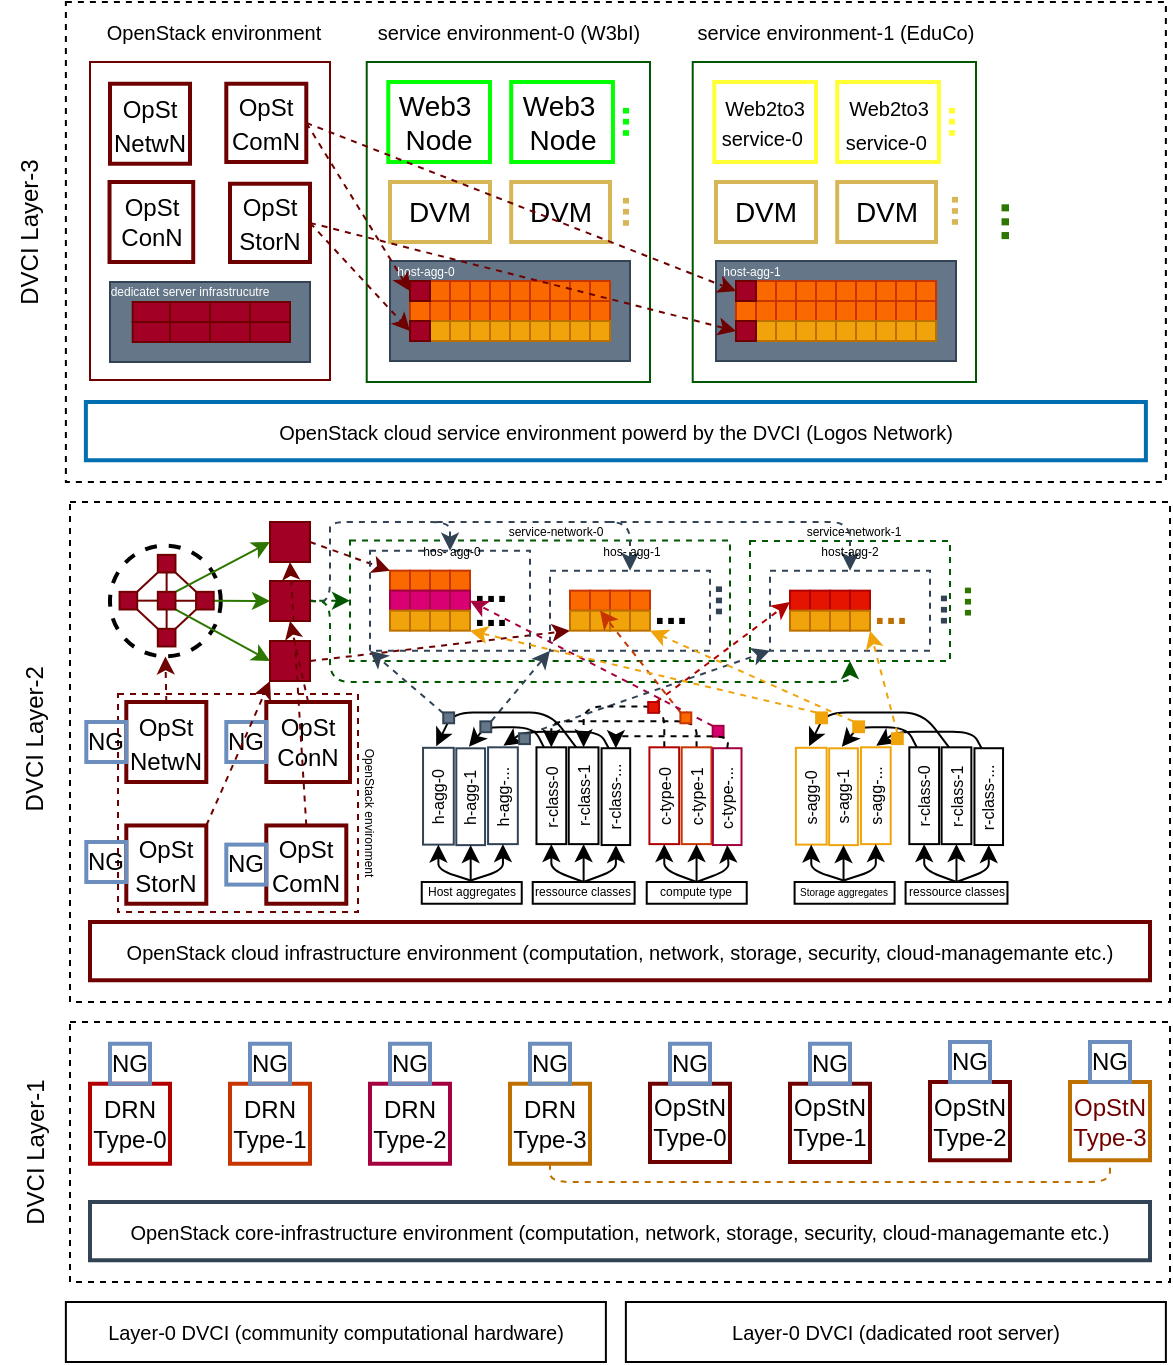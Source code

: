 <mxfile version="22.1.2" type="device">
  <diagram id="CaOdjeZA9lThV_kGTcW-" name="Page-1">
    <mxGraphModel dx="1643" dy="702" grid="1" gridSize="10" guides="1" tooltips="1" connect="1" arrows="1" fold="1" page="1" pageScale="1" pageWidth="827" pageHeight="1169" math="0" shadow="0">
      <root>
        <mxCell id="0" />
        <mxCell id="1" parent="0" />
        <mxCell id="580" value="" style="rounded=0;whiteSpace=wrap;html=1;fillColor=none;dashed=1;fontSize=12;" parent="1" vertex="1">
          <mxGeometry x="157.94" y="245" width="550" height="240" as="geometry" />
        </mxCell>
        <mxCell id="542" value="" style="rounded=0;whiteSpace=wrap;html=1;strokeColor=#005700;strokeWidth=1;fontSize=20;fontColor=#ffffff;fillColor=none;" parent="1" vertex="1">
          <mxGeometry x="471.36" y="275" width="141.64" height="160" as="geometry" />
        </mxCell>
        <mxCell id="516" value="" style="rounded=0;whiteSpace=wrap;html=1;strokeColor=#314354;strokeWidth=1;fontSize=6;fontColor=#ffffff;fillColor=#647687;" parent="1" vertex="1">
          <mxGeometry x="320" y="374.5" width="120" height="50" as="geometry" />
        </mxCell>
        <mxCell id="381" value="" style="rounded=0;whiteSpace=wrap;html=1;fillColor=none;dashed=1;fontSize=12;" parent="1" vertex="1">
          <mxGeometry x="160" y="495" width="550" height="250" as="geometry" />
        </mxCell>
        <mxCell id="300" value="&lt;font style=&quot;&quot;&gt;&lt;font color=&quot;#bd7000&quot; style=&quot;font-size: 20px;&quot;&gt;...&lt;/font&gt;&lt;br style=&quot;font-size: 14px;&quot;&gt;&lt;/font&gt;" style="text;html=1;align=center;verticalAlign=middle;resizable=0;points=[];autosize=1;strokeColor=none;fillColor=none;fontColor=default;rotation=0;fontStyle=1;fontSize=14;" parent="1" vertex="1">
          <mxGeometry x="550.0" y="528.33" width="40" height="40" as="geometry" />
        </mxCell>
        <mxCell id="453" value="" style="rounded=0;whiteSpace=wrap;html=1;strokeColor=#6F0000;strokeWidth=1;fontSize=5;fontColor=#ffffff;fillColor=none;dashed=1;" parent="1" vertex="1">
          <mxGeometry x="184" y="591" width="120" height="109" as="geometry" />
        </mxCell>
        <mxCell id="279" value="&lt;font style=&quot;&quot;&gt;&lt;font style=&quot;font-size: 20px;&quot;&gt;...&lt;/font&gt;&lt;br style=&quot;font-size: 14px;&quot;&gt;&lt;/font&gt;" style="text;html=1;align=center;verticalAlign=middle;resizable=0;points=[];autosize=1;strokeColor=none;fillColor=none;fontColor=default;rotation=0;fontStyle=1;fontSize=14;" parent="1" vertex="1">
          <mxGeometry x="350.0" y="516.81" width="40" height="40" as="geometry" />
        </mxCell>
        <mxCell id="280" value="&lt;font style=&quot;&quot;&gt;&lt;font style=&quot;font-size: 20px;&quot;&gt;...&lt;/font&gt;&lt;br style=&quot;font-size: 14px;&quot;&gt;&lt;/font&gt;" style="text;html=1;align=center;verticalAlign=middle;resizable=0;points=[];autosize=1;strokeColor=none;fillColor=none;fontColor=default;rotation=0;fontStyle=1;fontSize=14;" parent="1" vertex="1">
          <mxGeometry x="350.0" y="529.33" width="40" height="40" as="geometry" />
        </mxCell>
        <mxCell id="290" value="&lt;font style=&quot;&quot;&gt;&lt;font style=&quot;font-size: 20px;&quot;&gt;...&lt;/font&gt;&lt;br style=&quot;font-size: 14px;&quot;&gt;&lt;/font&gt;" style="text;html=1;align=center;verticalAlign=middle;resizable=0;points=[];autosize=1;strokeColor=none;fillColor=none;fontColor=default;rotation=0;fontStyle=1;fontSize=14;" parent="1" vertex="1">
          <mxGeometry x="440.0" y="528.33" width="40" height="40" as="geometry" />
        </mxCell>
        <mxCell id="363" style="edgeStyle=none;html=1;exitX=0;exitY=0.5;exitDx=0;exitDy=0;dashed=1;strokeColor=#005700;strokeWidth=1;fontSize=8;fontColor=default;startArrow=classic;startFill=1;endArrow=none;endFill=0;fillColor=#008a00;" parent="1" source="301" edge="1">
          <mxGeometry relative="1" as="geometry">
            <mxPoint x="280" y="544.311" as="targetPoint" />
          </mxGeometry>
        </mxCell>
        <mxCell id="301" value="" style="rounded=0;whiteSpace=wrap;html=1;dashed=1;strokeColor=#005700;strokeWidth=1;fontSize=20;fontColor=default;fillColor=none;" parent="1" vertex="1">
          <mxGeometry x="300" y="514.19" width="190" height="60.31" as="geometry" />
        </mxCell>
        <mxCell id="362" style="edgeStyle=none;html=1;exitX=0.5;exitY=0;exitDx=0;exitDy=0;dashed=1;strokeColor=#314354;strokeWidth=1;fontSize=8;fontColor=default;startArrow=classic;startFill=1;endArrow=none;endFill=0;fillColor=#647687;" parent="1" source="281" edge="1">
          <mxGeometry relative="1" as="geometry">
            <mxPoint x="340" y="505" as="targetPoint" />
            <Array as="points">
              <mxPoint x="440" y="505" />
            </Array>
          </mxGeometry>
        </mxCell>
        <mxCell id="281" value="" style="rounded=0;whiteSpace=wrap;html=1;dashed=1;strokeColor=#314354;strokeWidth=1;fontSize=30;fontColor=default;fillColor=none;" parent="1" vertex="1">
          <mxGeometry x="400" y="529.33" width="80" height="40" as="geometry" />
        </mxCell>
        <mxCell id="302" value="" style="rounded=0;whiteSpace=wrap;html=1;dashed=1;strokeColor=#005700;strokeWidth=1;fontSize=20;fontColor=#ffffff;fillColor=none;" parent="1" vertex="1">
          <mxGeometry x="500" y="514.5" width="100" height="60" as="geometry" />
        </mxCell>
        <mxCell id="251" value="" style="ellipse;whiteSpace=wrap;html=1;aspect=fixed;dashed=1;strokeColor=default;strokeWidth=2;fontSize=10;fontColor=default;fillColor=none;container=0;" parent="1" vertex="1">
          <mxGeometry x="180" y="516.81" width="55.385" height="55.385" as="geometry" />
        </mxCell>
        <mxCell id="106" value="" style="rounded=0;whiteSpace=wrap;html=1;fillColor=none;dashed=1;fontSize=12;" parent="1" vertex="1">
          <mxGeometry x="160" y="755" width="550" height="130" as="geometry" />
        </mxCell>
        <mxCell id="71" value="&lt;span style=&quot;font-size: 12px;&quot;&gt;DRN&lt;br style=&quot;font-size: 12px;&quot;&gt;Type-0&lt;br style=&quot;font-size: 12px;&quot;&gt;&lt;/span&gt;" style="rounded=0;whiteSpace=wrap;html=1;fillColor=none;strokeWidth=2;strokeColor=#B20000;fontColor=default;fontStyle=0;fontSize=12;" parent="1" vertex="1">
          <mxGeometry x="170" y="785.87" width="40" height="40" as="geometry" />
        </mxCell>
        <mxCell id="74" value="&lt;span style=&quot;font-size: 12px;&quot;&gt;DRN&lt;br style=&quot;font-size: 12px;&quot;&gt;Type-1&lt;br style=&quot;font-size: 12px;&quot;&gt;&lt;/span&gt;" style="rounded=0;whiteSpace=wrap;html=1;fillColor=none;strokeWidth=2;strokeColor=#C73500;fontColor=default;fontStyle=0;fontSize=12;" parent="1" vertex="1">
          <mxGeometry x="240" y="785.87" width="40" height="40" as="geometry" />
        </mxCell>
        <mxCell id="115" style="edgeStyle=none;html=1;exitX=0.5;exitY=1;exitDx=0;exitDy=0;entryX=0.5;entryY=1;entryDx=0;entryDy=0;fontSize=12;endArrow=none;endFill=0;strokeColor=#BD7000;dashed=1;" parent="1" source="77" target="108" edge="1">
          <mxGeometry relative="1" as="geometry">
            <Array as="points">
              <mxPoint x="400" y="835" />
              <mxPoint x="680" y="835" />
            </Array>
          </mxGeometry>
        </mxCell>
        <mxCell id="77" value="&lt;span style=&quot;font-size: 12px;&quot;&gt;&lt;font style=&quot;font-size: 12px;&quot;&gt;DRN&lt;br style=&quot;font-size: 12px;&quot;&gt;Type-3&lt;br style=&quot;font-size: 12px;&quot;&gt;&lt;/font&gt;&lt;/span&gt;" style="rounded=0;whiteSpace=wrap;html=1;fillColor=none;strokeWidth=2;strokeColor=#BD7000;fontColor=default;fontStyle=0;fontSize=12;" parent="1" vertex="1">
          <mxGeometry x="380.0" y="785.87" width="40" height="40" as="geometry" />
        </mxCell>
        <mxCell id="80" value="&lt;span style=&quot;font-size: 12px;&quot;&gt;DRN&lt;br style=&quot;font-size: 12px;&quot;&gt;Type-2&lt;br style=&quot;font-size: 12px;&quot;&gt;&lt;/span&gt;" style="rounded=0;whiteSpace=wrap;html=1;fillColor=none;strokeWidth=2;strokeColor=#A50040;fontColor=default;fontStyle=0;fontSize=12;" parent="1" vertex="1">
          <mxGeometry x="310.0" y="785.87" width="40" height="40" as="geometry" />
        </mxCell>
        <mxCell id="102" value="&lt;font style=&quot;font-size: 12px;&quot;&gt;OpStN&lt;br style=&quot;font-size: 12px;&quot;&gt;Type-0&lt;br style=&quot;font-size: 12px;&quot;&gt;&lt;/font&gt;" style="rounded=0;whiteSpace=wrap;html=1;strokeColor=#6F0000;strokeWidth=2;fontSize=12;fillColor=none;fontColor=default;" parent="1" vertex="1">
          <mxGeometry x="450" y="785.87" width="40" height="39.13" as="geometry" />
        </mxCell>
        <mxCell id="103" value="&lt;font style=&quot;font-size: 12px;&quot;&gt;OpStN&lt;br style=&quot;font-size: 12px;&quot;&gt;Type-1&lt;br style=&quot;font-size: 12px;&quot;&gt;&lt;/font&gt;" style="rounded=0;whiteSpace=wrap;html=1;strokeColor=#6F0000;strokeWidth=2;fontSize=12;fillColor=none;fontColor=default;" parent="1" vertex="1">
          <mxGeometry x="520" y="785.87" width="40" height="39.13" as="geometry" />
        </mxCell>
        <mxCell id="104" value="&lt;font style=&quot;font-size: 12px;&quot;&gt;OpStN&lt;br style=&quot;font-size: 12px;&quot;&gt;Type-2&lt;br style=&quot;font-size: 12px;&quot;&gt;&lt;/font&gt;" style="rounded=0;whiteSpace=wrap;html=1;strokeColor=#6F0000;strokeWidth=2;fontSize=12;fillColor=none;fontColor=default;" parent="1" vertex="1">
          <mxGeometry x="590" y="785" width="40" height="39.13" as="geometry" />
        </mxCell>
        <mxCell id="108" value="&lt;font style=&quot;font-size: 12px;&quot;&gt;&lt;font color=&quot;#6f0000&quot;&gt;OpStN&lt;br style=&quot;font-size: 12px;&quot;&gt;Type-3&lt;/font&gt;&lt;br style=&quot;font-size: 12px;&quot;&gt;&lt;/font&gt;" style="rounded=0;whiteSpace=wrap;html=1;strokeColor=#BD7000;strokeWidth=2;fontSize=12;fillColor=none;fontColor=default;" parent="1" vertex="1">
          <mxGeometry x="660" y="785" width="40" height="39.13" as="geometry" />
        </mxCell>
        <mxCell id="113" value="&lt;font style=&quot;font-size: 10px;&quot;&gt;Layer-0 DVCI (dadicated root server)&lt;/font&gt;" style="rounded=0;whiteSpace=wrap;html=1;fontSize=12;fillColor=none;" parent="1" vertex="1">
          <mxGeometry x="437.94" y="895" width="270" height="30" as="geometry" />
        </mxCell>
        <mxCell id="114" value="&lt;font style=&quot;font-size: 10px;&quot;&gt;Layer-0 DVCI (community computational hardware)&lt;/font&gt;" style="rounded=0;whiteSpace=wrap;html=1;fontSize=12;fillColor=none;" parent="1" vertex="1">
          <mxGeometry x="157.94" y="895" width="270" height="30" as="geometry" />
        </mxCell>
        <mxCell id="117" value="&lt;font style=&quot;font-size: 10px;&quot;&gt;OpenStack cloud infrastructure environment (computation, network, storage, security, cloud-managemante etc.)&lt;br style=&quot;font-size: 12px;&quot;&gt;&lt;/font&gt;" style="rounded=0;whiteSpace=wrap;html=1;strokeColor=#6F0000;strokeWidth=2;fontSize=12;fillColor=none;fontColor=default;" parent="1" vertex="1">
          <mxGeometry x="170" y="705" width="530" height="29.13" as="geometry" />
        </mxCell>
        <mxCell id="119" value="&lt;span&gt;NG&lt;/span&gt;" style="whiteSpace=wrap;html=1;aspect=fixed;fillColor=none;gradientColor=#7ea6e0;strokeColor=#6c8ebf;strokeWidth=2;fontColor=default;fontStyle=0" parent="1" vertex="1">
          <mxGeometry x="180.0" y="765.87" width="20" height="20" as="geometry" />
        </mxCell>
        <mxCell id="120" value="&lt;span&gt;NG&lt;/span&gt;" style="whiteSpace=wrap;html=1;aspect=fixed;fillColor=none;gradientColor=#7ea6e0;strokeColor=#6c8ebf;strokeWidth=2;fontColor=default;fontStyle=0" parent="1" vertex="1">
          <mxGeometry x="250.0" y="765.87" width="20" height="20" as="geometry" />
        </mxCell>
        <mxCell id="121" value="&lt;span&gt;NG&lt;/span&gt;" style="whiteSpace=wrap;html=1;aspect=fixed;fillColor=none;gradientColor=#7ea6e0;strokeColor=#6c8ebf;strokeWidth=2;fontColor=default;fontStyle=0" parent="1" vertex="1">
          <mxGeometry x="320.0" y="765.87" width="20" height="20" as="geometry" />
        </mxCell>
        <mxCell id="122" value="&lt;span&gt;NG&lt;/span&gt;" style="whiteSpace=wrap;html=1;aspect=fixed;fillColor=none;gradientColor=#7ea6e0;strokeColor=#6c8ebf;strokeWidth=2;fontColor=default;fontStyle=0" parent="1" vertex="1">
          <mxGeometry x="390.0" y="765.87" width="20" height="20" as="geometry" />
        </mxCell>
        <mxCell id="123" value="&lt;span&gt;NG&lt;/span&gt;" style="whiteSpace=wrap;html=1;aspect=fixed;fillColor=none;gradientColor=#7ea6e0;strokeColor=#6c8ebf;strokeWidth=2;fontColor=default;fontStyle=0" parent="1" vertex="1">
          <mxGeometry x="460.0" y="765.87" width="20" height="20" as="geometry" />
        </mxCell>
        <mxCell id="124" value="&lt;span&gt;NG&lt;/span&gt;" style="whiteSpace=wrap;html=1;aspect=fixed;fillColor=none;gradientColor=#7ea6e0;strokeColor=#6c8ebf;strokeWidth=2;fontColor=default;fontStyle=0" parent="1" vertex="1">
          <mxGeometry x="530.0" y="765.87" width="20" height="20" as="geometry" />
        </mxCell>
        <mxCell id="125" value="&lt;span&gt;NG&lt;/span&gt;" style="whiteSpace=wrap;html=1;aspect=fixed;fillColor=none;gradientColor=#7ea6e0;strokeColor=#6c8ebf;strokeWidth=2;fontColor=default;fontStyle=0" parent="1" vertex="1">
          <mxGeometry x="600.0" y="765.0" width="20" height="20" as="geometry" />
        </mxCell>
        <mxCell id="126" value="&lt;span&gt;NG&lt;/span&gt;" style="whiteSpace=wrap;html=1;aspect=fixed;fillColor=none;gradientColor=#7ea6e0;strokeColor=#6c8ebf;strokeWidth=2;fontColor=default;fontStyle=0" parent="1" vertex="1">
          <mxGeometry x="670.0" y="765.0" width="20" height="20" as="geometry" />
        </mxCell>
        <mxCell id="360" style="edgeStyle=none;html=1;exitX=1;exitY=0.5;exitDx=0;exitDy=0;entryX=0.5;entryY=0;entryDx=0;entryDy=0;dashed=1;strokeColor=#314354;strokeWidth=1;fontSize=8;fontColor=default;startArrow=none;startFill=0;endArrow=classic;endFill=1;fillColor=#647687;" parent="1" source="261" target="266" edge="1">
          <mxGeometry relative="1" as="geometry">
            <Array as="points">
              <mxPoint x="290" y="545" />
              <mxPoint x="290" y="515" />
              <mxPoint x="290" y="505" />
              <mxPoint x="350" y="505" />
            </Array>
          </mxGeometry>
        </mxCell>
        <mxCell id="366" style="edgeStyle=none;html=1;exitX=1;exitY=0.5;exitDx=0;exitDy=0;entryX=0;entryY=0;entryDx=0;entryDy=0;dashed=1;strokeColor=#6F0000;strokeWidth=1;fontSize=8;fontColor=default;startArrow=none;startFill=0;endArrow=classic;endFill=1;fillColor=#a20025;" parent="1" source="255" target="267" edge="1">
          <mxGeometry relative="1" as="geometry" />
        </mxCell>
        <mxCell id="255" value="" style="whiteSpace=wrap;html=1;aspect=fixed;fillColor=#a20025;strokeColor=#6F0000;fontColor=default;" parent="1" vertex="1">
          <mxGeometry x="260" y="505.0" width="20" height="20" as="geometry" />
        </mxCell>
        <mxCell id="364" style="edgeStyle=none;html=1;exitX=1;exitY=0.5;exitDx=0;exitDy=0;entryX=0.5;entryY=1;entryDx=0;entryDy=0;dashed=1;strokeColor=#005700;strokeWidth=1;fontSize=8;fontColor=#6F0000;startArrow=none;startFill=0;endArrow=classic;endFill=1;fillColor=#008a00;" parent="1" source="261" target="302" edge="1">
          <mxGeometry relative="1" as="geometry">
            <Array as="points">
              <mxPoint x="290" y="545" />
              <mxPoint x="290" y="585" />
              <mxPoint x="550" y="585" />
            </Array>
          </mxGeometry>
        </mxCell>
        <mxCell id="261" value="" style="whiteSpace=wrap;html=1;aspect=fixed;fillColor=#a20025;strokeColor=#6F0000;fontColor=default;" parent="1" vertex="1">
          <mxGeometry x="260" y="534.5" width="20" height="20" as="geometry" />
        </mxCell>
        <mxCell id="367" style="edgeStyle=none;html=1;exitX=1;exitY=0.5;exitDx=0;exitDy=0;entryX=0;entryY=1;entryDx=0;entryDy=0;dashed=1;strokeColor=#6F0000;strokeWidth=1;fontSize=8;fontColor=default;startArrow=none;startFill=0;endArrow=classic;endFill=1;fillColor=#a20025;" parent="1" source="262" target="287" edge="1">
          <mxGeometry relative="1" as="geometry" />
        </mxCell>
        <mxCell id="262" value="" style="whiteSpace=wrap;html=1;aspect=fixed;fillColor=#a20025;strokeColor=#6F0000;fontColor=#ffffff;" parent="1" vertex="1">
          <mxGeometry x="260" y="564.5" width="20" height="20" as="geometry" />
        </mxCell>
        <mxCell id="180" value="" style="whiteSpace=wrap;html=1;aspect=fixed;fillColor=#a20025;strokeColor=#6F0000;fontColor=default;container=0;" parent="1" vertex="1">
          <mxGeometry x="184.781" y="539.918" width="8.826" height="8.826" as="geometry" />
        </mxCell>
        <mxCell id="265" style="edgeStyle=none;html=1;exitX=1;exitY=0.5;exitDx=0;exitDy=0;entryX=0;entryY=0.5;entryDx=0;entryDy=0;strokeColor=#2D7600;fontSize=10;fontColor=default;startArrow=none;startFill=0;endArrow=classic;endFill=1;" parent="1" source="182" target="261" edge="1">
          <mxGeometry relative="1" as="geometry" />
        </mxCell>
        <mxCell id="182" value="" style="whiteSpace=wrap;html=1;aspect=fixed;fillColor=#a20025;strokeColor=#6F0000;fontColor=default;container=0;" parent="1" vertex="1">
          <mxGeometry x="223.028" y="539.918" width="8.826" height="8.826" as="geometry" />
        </mxCell>
        <mxCell id="183" style="edgeStyle=none;html=1;exitX=1;exitY=1;exitDx=0;exitDy=0;entryX=0;entryY=0;entryDx=0;entryDy=0;endArrow=none;endFill=0;fillColor=#a20025;strokeColor=#6F0000;fontColor=default;" parent="1" source="185" target="182" edge="1">
          <mxGeometry relative="1" as="geometry" />
        </mxCell>
        <mxCell id="185" value="" style="whiteSpace=wrap;html=1;aspect=fixed;fillColor=#a20025;strokeColor=#6F0000;fontColor=default;container=0;" parent="1" vertex="1">
          <mxGeometry x="203.904" y="521.432" width="8.826" height="8.826" as="geometry" />
        </mxCell>
        <mxCell id="179" style="edgeStyle=none;html=1;exitX=1;exitY=0;exitDx=0;exitDy=0;entryX=0;entryY=1;entryDx=0;entryDy=0;endArrow=none;endFill=0;fillColor=#a20025;strokeColor=#6F0000;fontColor=default;" parent="1" source="180" target="185" edge="1">
          <mxGeometry relative="1" as="geometry" />
        </mxCell>
        <mxCell id="186" style="edgeStyle=none;html=1;exitX=0;exitY=0;exitDx=0;exitDy=0;entryX=1;entryY=1;entryDx=0;entryDy=0;endArrow=none;endFill=0;fillColor=#a20025;strokeColor=#6F0000;fontColor=default;" parent="1" source="188" target="180" edge="1">
          <mxGeometry relative="1" as="geometry" />
        </mxCell>
        <mxCell id="188" value="" style="whiteSpace=wrap;html=1;aspect=fixed;fillColor=#a20025;strokeColor=#6F0000;fontColor=default;container=0;" parent="1" vertex="1">
          <mxGeometry x="203.904" y="558.404" width="8.826" height="8.826" as="geometry" />
        </mxCell>
        <mxCell id="181" style="edgeStyle=none;html=1;exitX=0;exitY=1;exitDx=0;exitDy=0;entryX=1;entryY=0;entryDx=0;entryDy=0;endArrow=none;endFill=0;fillColor=#a20025;strokeColor=#6F0000;fontColor=default;" parent="1" source="182" target="188" edge="1">
          <mxGeometry relative="1" as="geometry" />
        </mxCell>
        <mxCell id="189" style="edgeStyle=none;html=1;exitX=1;exitY=0.5;exitDx=0;exitDy=0;entryX=-0.052;entryY=0.506;entryDx=0;entryDy=0;entryPerimeter=0;endArrow=none;endFill=0;fillColor=#a20025;strokeColor=#6F0000;fontColor=default;" parent="1" source="192" target="182" edge="1">
          <mxGeometry relative="1" as="geometry" />
        </mxCell>
        <mxCell id="190" style="edgeStyle=none;html=1;exitX=0.5;exitY=0;exitDx=0;exitDy=0;entryX=0.5;entryY=1;entryDx=0;entryDy=0;endArrow=none;endFill=0;fillColor=#a20025;strokeColor=#6F0000;fontColor=default;" parent="1" source="192" target="185" edge="1">
          <mxGeometry relative="1" as="geometry" />
        </mxCell>
        <mxCell id="191" style="edgeStyle=none;html=1;exitX=0.5;exitY=1;exitDx=0;exitDy=0;entryX=0.5;entryY=0;entryDx=0;entryDy=0;endArrow=none;endFill=0;fillColor=#a20025;strokeColor=#6F0000;fontColor=default;" parent="1" source="192" target="188" edge="1">
          <mxGeometry relative="1" as="geometry" />
        </mxCell>
        <mxCell id="263" style="edgeStyle=none;html=1;exitX=1;exitY=1;exitDx=0;exitDy=0;entryX=0;entryY=0.5;entryDx=0;entryDy=0;strokeColor=#2D7600;fontSize=10;fontColor=default;endArrow=classic;endFill=1;startArrow=none;startFill=0;" parent="1" source="192" target="262" edge="1">
          <mxGeometry relative="1" as="geometry" />
        </mxCell>
        <mxCell id="264" style="edgeStyle=none;html=1;exitX=1;exitY=0;exitDx=0;exitDy=0;entryX=0;entryY=0.5;entryDx=0;entryDy=0;strokeColor=#2D7600;fontSize=10;fontColor=default;startArrow=none;startFill=0;endArrow=classic;endFill=1;" parent="1" source="192" target="255" edge="1">
          <mxGeometry relative="1" as="geometry" />
        </mxCell>
        <mxCell id="192" value="" style="whiteSpace=wrap;html=1;aspect=fixed;fillColor=#a20025;strokeColor=#6F0000;fontColor=default;container=0;" parent="1" vertex="1">
          <mxGeometry x="203.904" y="539.918" width="8.826" height="8.826" as="geometry" />
        </mxCell>
        <mxCell id="178" style="edgeStyle=none;html=1;exitX=1;exitY=0.5;exitDx=0;exitDy=0;entryX=0;entryY=0.5;entryDx=0;entryDy=0;endArrow=none;endFill=0;fillColor=#a20025;strokeColor=#6F0000;fontColor=default;" parent="1" source="180" target="192" edge="1">
          <mxGeometry relative="1" as="geometry" />
        </mxCell>
        <mxCell id="266" value="" style="rounded=0;whiteSpace=wrap;html=1;dashed=1;strokeColor=#314354;strokeWidth=1;fontSize=30;fontColor=default;fillColor=none;" parent="1" vertex="1">
          <mxGeometry x="310" y="519.33" width="80" height="50" as="geometry" />
        </mxCell>
        <mxCell id="267" value="" style="whiteSpace=wrap;html=1;aspect=fixed;fillColor=#fa6800;strokeColor=#C73500;fontColor=default;" parent="1" vertex="1">
          <mxGeometry x="320" y="529.33" width="10" height="10" as="geometry" />
        </mxCell>
        <mxCell id="268" value="" style="whiteSpace=wrap;html=1;aspect=fixed;fillColor=#d80073;strokeColor=#A50040;fontColor=default;" parent="1" vertex="1">
          <mxGeometry x="320" y="539.33" width="10" height="10" as="geometry" />
        </mxCell>
        <mxCell id="269" value="" style="whiteSpace=wrap;html=1;aspect=fixed;fillColor=#fa6800;strokeColor=#C73500;fontColor=default;" parent="1" vertex="1">
          <mxGeometry x="330" y="529.33" width="10" height="10" as="geometry" />
        </mxCell>
        <mxCell id="270" value="" style="whiteSpace=wrap;html=1;aspect=fixed;fillColor=#fa6800;strokeColor=#C73500;fontColor=default;" parent="1" vertex="1">
          <mxGeometry x="340" y="529.33" width="10" height="10" as="geometry" />
        </mxCell>
        <mxCell id="271" value="" style="whiteSpace=wrap;html=1;aspect=fixed;fillColor=#d80073;strokeColor=#A50040;fontColor=default;" parent="1" vertex="1">
          <mxGeometry x="330" y="539.33" width="10" height="10" as="geometry" />
        </mxCell>
        <mxCell id="272" value="" style="whiteSpace=wrap;html=1;aspect=fixed;fillColor=#d80073;strokeColor=#A50040;fontColor=default;" parent="1" vertex="1">
          <mxGeometry x="340" y="539.33" width="10" height="10" as="geometry" />
        </mxCell>
        <mxCell id="273" value="" style="whiteSpace=wrap;html=1;aspect=fixed;fillColor=#f0a30a;strokeColor=#BD7000;fontColor=default;" parent="1" vertex="1">
          <mxGeometry x="330" y="549.33" width="10" height="10" as="geometry" />
        </mxCell>
        <mxCell id="274" value="" style="whiteSpace=wrap;html=1;aspect=fixed;fillColor=#f0a30a;strokeColor=#BD7000;fontColor=default;" parent="1" vertex="1">
          <mxGeometry x="340" y="549.33" width="10" height="10" as="geometry" />
        </mxCell>
        <mxCell id="275" value="" style="whiteSpace=wrap;html=1;aspect=fixed;fillColor=#f0a30a;strokeColor=#BD7000;fontColor=default;" parent="1" vertex="1">
          <mxGeometry x="320" y="549.33" width="10" height="10" as="geometry" />
        </mxCell>
        <mxCell id="276" value="" style="whiteSpace=wrap;html=1;aspect=fixed;fillColor=#fa6800;strokeColor=#C73500;fontColor=default;" parent="1" vertex="1">
          <mxGeometry x="350" y="529.33" width="10" height="10" as="geometry" />
        </mxCell>
        <mxCell id="277" value="" style="whiteSpace=wrap;html=1;aspect=fixed;fillColor=#d80073;strokeColor=#A50040;fontColor=default;" parent="1" vertex="1">
          <mxGeometry x="350" y="539.33" width="10" height="10" as="geometry" />
        </mxCell>
        <mxCell id="278" value="" style="whiteSpace=wrap;html=1;aspect=fixed;fillColor=#f0a30a;strokeColor=#BD7000;fontColor=default;" parent="1" vertex="1">
          <mxGeometry x="350" y="549.33" width="10" height="10" as="geometry" />
        </mxCell>
        <mxCell id="282" value="" style="whiteSpace=wrap;html=1;aspect=fixed;fillColor=#fa6800;strokeColor=#C73500;fontColor=default;" parent="1" vertex="1">
          <mxGeometry x="410" y="539.33" width="10" height="10" as="geometry" />
        </mxCell>
        <mxCell id="283" value="" style="whiteSpace=wrap;html=1;aspect=fixed;fillColor=#fa6800;strokeColor=#C73500;fontColor=default;" parent="1" vertex="1">
          <mxGeometry x="420" y="539.33" width="10" height="10" as="geometry" />
        </mxCell>
        <mxCell id="284" value="" style="whiteSpace=wrap;html=1;aspect=fixed;fillColor=#fa6800;strokeColor=#C73500;fontColor=default;" parent="1" vertex="1">
          <mxGeometry x="430" y="539.33" width="10" height="10" as="geometry" />
        </mxCell>
        <mxCell id="285" value="" style="whiteSpace=wrap;html=1;aspect=fixed;fillColor=#f0a30a;strokeColor=#BD7000;fontColor=default;" parent="1" vertex="1">
          <mxGeometry x="420" y="549.33" width="10" height="10" as="geometry" />
        </mxCell>
        <mxCell id="286" value="" style="whiteSpace=wrap;html=1;aspect=fixed;fillColor=#f0a30a;strokeColor=#BD7000;fontColor=default;" parent="1" vertex="1">
          <mxGeometry x="430" y="549.33" width="10" height="10" as="geometry" />
        </mxCell>
        <mxCell id="287" value="" style="whiteSpace=wrap;html=1;aspect=fixed;fillColor=#f0a30a;strokeColor=#BD7000;fontColor=default;" parent="1" vertex="1">
          <mxGeometry x="410" y="549.33" width="10" height="10" as="geometry" />
        </mxCell>
        <mxCell id="288" value="" style="whiteSpace=wrap;html=1;aspect=fixed;fillColor=#fa6800;strokeColor=#C73500;fontColor=default;" parent="1" vertex="1">
          <mxGeometry x="440" y="539.33" width="10" height="10" as="geometry" />
        </mxCell>
        <mxCell id="289" value="" style="whiteSpace=wrap;html=1;aspect=fixed;fillColor=#f0a30a;strokeColor=#BD7000;fontColor=default;" parent="1" vertex="1">
          <mxGeometry x="440" y="549.33" width="10" height="10" as="geometry" />
        </mxCell>
        <mxCell id="365" style="edgeStyle=none;html=1;exitX=0.5;exitY=0;exitDx=0;exitDy=0;dashed=1;strokeColor=#314354;strokeWidth=1;fontSize=8;fontColor=#6F0000;startArrow=classic;startFill=1;endArrow=none;endFill=0;fillColor=#647687;" parent="1" source="291" edge="1">
          <mxGeometry relative="1" as="geometry">
            <mxPoint x="430" y="505" as="targetPoint" />
            <Array as="points">
              <mxPoint x="550" y="505" />
            </Array>
          </mxGeometry>
        </mxCell>
        <mxCell id="291" value="" style="rounded=0;whiteSpace=wrap;html=1;dashed=1;strokeColor=#314354;strokeWidth=1;fontSize=30;fontColor=#ffffff;fillColor=none;" parent="1" vertex="1">
          <mxGeometry x="510" y="529.33" width="80" height="40" as="geometry" />
        </mxCell>
        <mxCell id="292" value="" style="whiteSpace=wrap;html=1;aspect=fixed;fillColor=#e51400;strokeColor=#B20000;fontColor=#ffffff;" parent="1" vertex="1">
          <mxGeometry x="520" y="539.33" width="10" height="10" as="geometry" />
        </mxCell>
        <mxCell id="293" value="" style="whiteSpace=wrap;html=1;aspect=fixed;fillColor=#e51400;strokeColor=#B20000;fontColor=#ffffff;" parent="1" vertex="1">
          <mxGeometry x="530" y="539.33" width="10" height="10" as="geometry" />
        </mxCell>
        <mxCell id="294" value="" style="whiteSpace=wrap;html=1;aspect=fixed;fillColor=#e51400;strokeColor=#B20000;fontColor=#ffffff;" parent="1" vertex="1">
          <mxGeometry x="540" y="539.33" width="10" height="10" as="geometry" />
        </mxCell>
        <mxCell id="295" value="" style="whiteSpace=wrap;html=1;aspect=fixed;fillColor=#f0a30a;strokeColor=#BD7000;fontColor=#000000;" parent="1" vertex="1">
          <mxGeometry x="530" y="549.33" width="10" height="10" as="geometry" />
        </mxCell>
        <mxCell id="296" value="" style="whiteSpace=wrap;html=1;aspect=fixed;fillColor=#f0a30a;strokeColor=#BD7000;fontColor=#000000;" parent="1" vertex="1">
          <mxGeometry x="540" y="549.33" width="10" height="10" as="geometry" />
        </mxCell>
        <mxCell id="297" value="" style="whiteSpace=wrap;html=1;aspect=fixed;fillColor=#f0a30a;strokeColor=#BD7000;fontColor=#000000;" parent="1" vertex="1">
          <mxGeometry x="520" y="549.33" width="10" height="10" as="geometry" />
        </mxCell>
        <mxCell id="298" value="" style="whiteSpace=wrap;html=1;aspect=fixed;fillColor=#e51400;strokeColor=#B20000;fontColor=#ffffff;" parent="1" vertex="1">
          <mxGeometry x="550" y="539.33" width="10" height="10" as="geometry" />
        </mxCell>
        <mxCell id="299" value="" style="whiteSpace=wrap;html=1;aspect=fixed;fillColor=#f0a30a;strokeColor=#BD7000;fontColor=#000000;" parent="1" vertex="1">
          <mxGeometry x="550" y="549.33" width="10" height="10" as="geometry" />
        </mxCell>
        <mxCell id="351" value="&lt;span style=&quot;&quot;&gt;Host aggregates&lt;/span&gt;" style="rounded=0;whiteSpace=wrap;html=1;strokeColor=default;strokeWidth=1;fontSize=6;fontColor=default;fillColor=none;" parent="1" vertex="1">
          <mxGeometry x="335.87" y="685" width="50" height="10.87" as="geometry" />
        </mxCell>
        <mxCell id="352" value="&lt;font&gt;ressource classes&lt;/font&gt;" style="rounded=0;whiteSpace=wrap;html=1;strokeColor=default;strokeWidth=1;fontSize=6;fontColor=default;fillColor=none;" parent="1" vertex="1">
          <mxGeometry x="391.36" y="685" width="50.95" height="10.87" as="geometry" />
        </mxCell>
        <mxCell id="353" value="&lt;span style=&quot;&quot;&gt;compute type&lt;/span&gt;" style="rounded=0;whiteSpace=wrap;html=1;strokeColor=default;strokeWidth=1;fontSize=6;fontColor=default;fillColor=none;" parent="1" vertex="1">
          <mxGeometry x="448.36" y="685" width="50" height="10.87" as="geometry" />
        </mxCell>
        <mxCell id="354" style="edgeStyle=none;html=1;exitX=1;exitY=0.75;exitDx=0;exitDy=0;entryX=0.2;entryY=0.508;entryDx=0;entryDy=0;entryPerimeter=0;strokeColor=#B20000;strokeWidth=1;fontSize=8;fontColor=#6F0000;startArrow=none;startFill=0;endArrow=classic;endFill=1;dashed=1;fillColor=#e51400;" parent="1" source="338" target="302" edge="1">
          <mxGeometry relative="1" as="geometry" />
        </mxCell>
        <mxCell id="355" style="edgeStyle=none;html=1;exitX=1;exitY=0;exitDx=0;exitDy=0;strokeColor=#C73500;strokeWidth=1;fontSize=8;fontColor=#6F0000;startArrow=none;startFill=0;endArrow=classic;endFill=1;entryX=0.5;entryY=1;entryDx=0;entryDy=0;dashed=1;fillColor=#fa6800;" parent="1" source="339" target="283" edge="1">
          <mxGeometry relative="1" as="geometry">
            <mxPoint x="440.692" y="595" as="targetPoint" />
          </mxGeometry>
        </mxCell>
        <mxCell id="356" style="edgeStyle=none;html=1;exitX=1;exitY=0;exitDx=0;exitDy=0;entryX=1;entryY=0.5;entryDx=0;entryDy=0;dashed=1;strokeColor=#A50040;strokeWidth=1;fontSize=8;fontColor=#6F0000;startArrow=none;startFill=0;endArrow=classic;endFill=1;fillColor=#d80073;" parent="1" source="340" target="277" edge="1">
          <mxGeometry relative="1" as="geometry" />
        </mxCell>
        <mxCell id="357" style="edgeStyle=none;html=1;entryX=0;entryY=1;entryDx=0;entryDy=0;dashed=1;strokeColor=#314354;strokeWidth=1;fontSize=8;fontColor=#6F0000;startArrow=none;startFill=0;endArrow=classic;endFill=1;fillColor=#647687;" parent="1" source="342" target="266" edge="1">
          <mxGeometry relative="1" as="geometry" />
        </mxCell>
        <mxCell id="358" style="edgeStyle=none;html=1;exitX=1;exitY=1;exitDx=0;exitDy=0;dashed=1;strokeColor=#314354;strokeWidth=1;fontSize=8;fontColor=#6F0000;startArrow=none;startFill=0;endArrow=classic;endFill=1;fillColor=#647687;entryX=0;entryY=1;entryDx=0;entryDy=0;" parent="1" source="341" target="281" edge="1">
          <mxGeometry relative="1" as="geometry">
            <mxPoint x="400" y="585" as="targetPoint" />
          </mxGeometry>
        </mxCell>
        <mxCell id="359" style="edgeStyle=none;html=1;exitX=1;exitY=1;exitDx=0;exitDy=0;dashed=1;strokeColor=#314354;strokeWidth=1;fontSize=8;fontColor=#6F0000;startArrow=none;startFill=0;endArrow=classic;endFill=1;entryX=0;entryY=1;entryDx=0;entryDy=0;fillColor=#647687;" parent="1" source="344" target="291" edge="1">
          <mxGeometry relative="1" as="geometry">
            <mxPoint x="510" y="595" as="targetPoint" />
          </mxGeometry>
        </mxCell>
        <mxCell id="369" value="&lt;font style=&quot;font-size: 12px;&quot;&gt;OpSt&lt;br&gt;&lt;span style=&quot;&quot;&gt;ComN&lt;/span&gt;&lt;br&gt;&lt;/font&gt;" style="rounded=0;whiteSpace=wrap;html=1;strokeColor=#6F0000;strokeWidth=2;fontSize=14;fillColor=none;fontColor=default;" parent="1" vertex="1">
          <mxGeometry x="258.15" y="656.74" width="40" height="39.13" as="geometry" />
        </mxCell>
        <mxCell id="373" value="&lt;font style=&quot;font-size: 12px;&quot;&gt;OpSt&lt;br&gt;&lt;span style=&quot;&quot;&gt;StorN&lt;/span&gt;&lt;br&gt;&lt;/font&gt;" style="rounded=0;whiteSpace=wrap;html=1;strokeColor=#6F0000;strokeWidth=2;fontSize=14;fillColor=none;fontColor=default;" parent="1" vertex="1">
          <mxGeometry x="188.15" y="656.74" width="40" height="39.13" as="geometry" />
        </mxCell>
        <mxCell id="383" style="edgeStyle=none;html=1;exitX=0.5;exitY=0;exitDx=0;exitDy=0;dashed=1;strokeColor=#6F0000;strokeWidth=1;fontSize=12;fontColor=#6F0000;startArrow=none;startFill=0;endArrow=classic;endFill=1;entryX=0.5;entryY=1;entryDx=0;entryDy=0;fillColor=#a20025;" parent="1" source="375" target="251" edge="1">
          <mxGeometry relative="1" as="geometry">
            <mxPoint x="210" y="575" as="targetPoint" />
          </mxGeometry>
        </mxCell>
        <mxCell id="375" value="&lt;font style=&quot;font-size: 12px;&quot;&gt;OpSt&lt;br&gt;&lt;span style=&quot;&quot;&gt;NetwN&lt;/span&gt;&lt;br&gt;&lt;/font&gt;" style="rounded=0;whiteSpace=wrap;html=1;strokeColor=#6F0000;strokeWidth=2;fontSize=14;fillColor=none;fontColor=default;" parent="1" vertex="1">
          <mxGeometry x="188.15" y="595" width="40" height="40" as="geometry" />
        </mxCell>
        <mxCell id="376" value="&lt;span&gt;NG&lt;/span&gt;" style="whiteSpace=wrap;html=1;aspect=fixed;fillColor=none;gradientColor=#7ea6e0;strokeColor=#6c8ebf;strokeWidth=2;fontColor=default;fontStyle=0;" parent="1" vertex="1">
          <mxGeometry x="168.15" y="605" width="20" height="20" as="geometry" />
        </mxCell>
        <mxCell id="377" value="&lt;span&gt;NG&lt;/span&gt;" style="whiteSpace=wrap;html=1;aspect=fixed;fillColor=none;gradientColor=#7ea6e0;strokeColor=#6c8ebf;strokeWidth=2;fontColor=default;fontStyle=0;" parent="1" vertex="1">
          <mxGeometry x="168.15" y="665" width="20" height="20" as="geometry" />
        </mxCell>
        <mxCell id="382" style="edgeStyle=none;html=1;exitX=0.5;exitY=0;exitDx=0;exitDy=0;entryX=0.5;entryY=1;entryDx=0;entryDy=0;dashed=1;strokeColor=#6F0000;strokeWidth=1;fontSize=12;fontColor=#6F0000;startArrow=none;startFill=0;endArrow=classic;endFill=1;fillColor=#a20025;" parent="1" source="379" target="261" edge="1">
          <mxGeometry relative="1" as="geometry" />
        </mxCell>
        <mxCell id="379" value="&lt;span style=&quot;&quot;&gt;OpSt&lt;br&gt;ConN&lt;br&gt;&lt;/span&gt;" style="rounded=0;whiteSpace=wrap;html=1;fillColor=none;strokeWidth=2;strokeColor=#6F0000;fontColor=default;fontStyle=0" parent="1" vertex="1">
          <mxGeometry x="258.15" y="595" width="41.85" height="40" as="geometry" />
        </mxCell>
        <mxCell id="372" value="&lt;span&gt;NG&lt;/span&gt;" style="whiteSpace=wrap;html=1;aspect=fixed;fillColor=none;gradientColor=#7ea6e0;strokeColor=#6c8ebf;strokeWidth=2;fontColor=default;fontStyle=0;" parent="1" vertex="1">
          <mxGeometry x="238.15" y="605" width="20" height="20" as="geometry" />
        </mxCell>
        <mxCell id="380" value="&lt;span&gt;NG&lt;/span&gt;" style="whiteSpace=wrap;html=1;aspect=fixed;fillColor=none;gradientColor=#7ea6e0;strokeColor=#6c8ebf;strokeWidth=2;fontColor=default;fontStyle=0;" parent="1" vertex="1">
          <mxGeometry x="238.15" y="666.3" width="20" height="20" as="geometry" />
        </mxCell>
        <mxCell id="320" value="&lt;font style=&quot;font-size: 8px;&quot;&gt;r-class-0&lt;/font&gt;" style="rounded=0;whiteSpace=wrap;html=1;strokeWidth=1;fontSize=8;fillColor=none;fontColor=default;align=center;container=0;rotation=-90;" parent="1" vertex="1">
          <mxGeometry x="376.473" y="634.421" width="48.404" height="14.876" as="geometry" />
        </mxCell>
        <mxCell id="316" style="edgeStyle=none;html=1;exitX=1;exitY=0.5;exitDx=0;exitDy=0;entryX=0;entryY=0.5;entryDx=0;entryDy=0;strokeColor=default;strokeWidth=1;fontSize=6;fontColor=default;" parent="1" target="320" edge="1">
          <mxGeometry relative="1" as="geometry">
            <Array as="points">
              <mxPoint x="400.674" y="679.05" />
            </Array>
            <mxPoint x="416.809" y="685" as="sourcePoint" />
          </mxGeometry>
        </mxCell>
        <mxCell id="321" style="edgeStyle=none;html=1;exitX=1;exitY=0.25;exitDx=0;exitDy=0;entryX=1.017;entryY=0.44;entryDx=0;entryDy=0;strokeColor=default;strokeWidth=1;fontSize=8;fontColor=default;entryPerimeter=0;" parent="1" source="320" target="325" edge="1">
          <mxGeometry relative="1" as="geometry">
            <Array as="points">
              <mxPoint x="391.8" y="607.645" />
              <mxPoint x="367.599" y="607.645" />
            </Array>
          </mxGeometry>
        </mxCell>
        <mxCell id="323" value="r-class-1" style="rounded=0;whiteSpace=wrap;html=1;strokeWidth=1;fontSize=8;fillColor=none;fontColor=default;align=center;container=0;rotation=-90;" parent="1" vertex="1">
          <mxGeometry x="392.607" y="634.421" width="48.404" height="14.876" as="geometry" />
        </mxCell>
        <mxCell id="315" style="edgeStyle=none;html=1;exitX=1;exitY=0.5;exitDx=0;exitDy=0;entryX=0;entryY=0.5;entryDx=0;entryDy=0;strokeColor=default;strokeWidth=1;fontSize=6;fontColor=default;" parent="1" target="323" edge="1">
          <mxGeometry relative="1" as="geometry">
            <mxPoint x="416.809" y="685" as="sourcePoint" />
          </mxGeometry>
        </mxCell>
        <mxCell id="324" value="h-agg-..." style="rounded=0;whiteSpace=wrap;html=1;strokeWidth=1;fontSize=8;fillColor=none;fontColor=default;align=center;strokeColor=#314354;container=0;rotation=-90;" parent="1" vertex="1">
          <mxGeometry x="352.271" y="634.421" width="48.404" height="14.876" as="geometry" />
        </mxCell>
        <mxCell id="325" value="h-agg-1" style="rounded=0;whiteSpace=wrap;html=1;strokeWidth=1;fontSize=8;fillColor=none;fontColor=default;strokeColor=#314354;container=0;rotation=-90;" parent="1" vertex="1">
          <mxGeometry x="336.136" y="635.165" width="48.404" height="14.385" as="geometry" />
        </mxCell>
        <mxCell id="326" value="h-agg-0" style="rounded=0;whiteSpace=wrap;html=1;strokeWidth=1;fontSize=8;fillColor=none;fontColor=default;strokeColor=#314354;container=0;rotation=-90;" parent="1" vertex="1">
          <mxGeometry x="320.002" y="634.421" width="48.404" height="15.367" as="geometry" />
        </mxCell>
        <mxCell id="322" style="edgeStyle=none;html=1;exitX=1;exitY=0.25;exitDx=0;exitDy=0;entryX=1.016;entryY=0.428;entryDx=0;entryDy=0;strokeColor=default;strokeWidth=1;fontSize=8;fontColor=default;entryPerimeter=0;" parent="1" source="323" target="326" edge="1">
          <mxGeometry relative="1" as="geometry">
            <Array as="points">
              <mxPoint x="399.868" y="600.207" />
              <mxPoint x="351.464" y="600.207" />
            </Array>
          </mxGeometry>
        </mxCell>
        <mxCell id="327" style="edgeStyle=none;html=1;exitX=1;exitY=0.5;exitDx=0;exitDy=0;entryX=0;entryY=0.5;entryDx=0;entryDy=0;strokeColor=default;strokeWidth=1;fontSize=6;fontColor=default;" parent="1" target="325" edge="1">
          <mxGeometry relative="1" as="geometry">
            <mxPoint x="360.338" y="684.256" as="sourcePoint" />
          </mxGeometry>
        </mxCell>
        <mxCell id="328" style="edgeStyle=none;html=1;exitX=1;exitY=0.5;exitDx=0;exitDy=0;entryX=0;entryY=0.5;entryDx=0;entryDy=0;strokeColor=default;strokeWidth=1;fontSize=6;fontColor=default;" parent="1" target="324" edge="1">
          <mxGeometry relative="1" as="geometry">
            <Array as="points">
              <mxPoint x="376.473" y="679.05" />
            </Array>
            <mxPoint x="360.338" y="684.256" as="sourcePoint" />
          </mxGeometry>
        </mxCell>
        <mxCell id="329" style="edgeStyle=none;html=1;exitX=1;exitY=0.5;exitDx=0;exitDy=0;entryX=0;entryY=0.5;entryDx=0;entryDy=0;strokeColor=default;strokeWidth=1;fontSize=6;fontColor=default;" parent="1" target="326" edge="1">
          <mxGeometry relative="1" as="geometry">
            <Array as="points">
              <mxPoint x="344.203" y="679.05" />
            </Array>
            <mxPoint x="360.338" y="684.256" as="sourcePoint" />
          </mxGeometry>
        </mxCell>
        <mxCell id="331" style="edgeStyle=none;html=1;exitX=1;exitY=0.5;exitDx=0;exitDy=0;entryX=1;entryY=0.5;entryDx=0;entryDy=0;dashed=1;strokeColor=default;strokeWidth=1;fontSize=8;fontColor=default;" parent="1" source="332" target="323" edge="1">
          <mxGeometry relative="1" as="geometry">
            <Array as="points">
              <mxPoint x="457.145" y="597.231" />
              <mxPoint x="416.809" y="597.231" />
            </Array>
          </mxGeometry>
        </mxCell>
        <mxCell id="332" value="&lt;font style=&quot;font-size: 8px;&quot;&gt;c-type-0&lt;/font&gt;" style="rounded=0;whiteSpace=wrap;html=1;strokeWidth=1;fontSize=8;fillColor=none;fontColor=default;align=center;strokeColor=#B20000;container=0;rotation=-90;" parent="1" vertex="1">
          <mxGeometry x="432.943" y="634.421" width="48.404" height="14.876" as="geometry" />
        </mxCell>
        <mxCell id="306" style="edgeStyle=none;html=1;exitX=1;exitY=0.5;exitDx=0;exitDy=0;entryX=0;entryY=0.5;entryDx=0;entryDy=0;strokeColor=default;strokeWidth=1;fontSize=6;fontColor=default;" parent="1" target="332" edge="1">
          <mxGeometry relative="1" as="geometry">
            <Array as="points">
              <mxPoint x="457.145" y="679.05" />
            </Array>
            <mxPoint x="473.28" y="685" as="sourcePoint" />
          </mxGeometry>
        </mxCell>
        <mxCell id="333" style="edgeStyle=none;html=1;exitX=1;exitY=0.5;exitDx=0;exitDy=0;entryX=1;entryY=0.5;entryDx=0;entryDy=0;dashed=1;strokeColor=default;strokeWidth=1;fontSize=8;fontColor=default;" parent="1" source="334" target="320" edge="1">
          <mxGeometry relative="1" as="geometry">
            <Array as="points">
              <mxPoint x="473.28" y="604.669" />
              <mxPoint x="400.674" y="604.669" />
            </Array>
          </mxGeometry>
        </mxCell>
        <mxCell id="334" value="c-type-1" style="rounded=0;whiteSpace=wrap;html=1;strokeWidth=1;fontSize=8;fillColor=none;fontColor=default;align=center;strokeColor=#C73500;container=0;rotation=-90;" parent="1" vertex="1">
          <mxGeometry x="449.078" y="634.421" width="48.404" height="14.876" as="geometry" />
        </mxCell>
        <mxCell id="305" style="edgeStyle=none;html=1;exitX=1;exitY=0.5;exitDx=0;exitDy=0;entryX=0;entryY=0.5;entryDx=0;entryDy=0;strokeColor=default;strokeWidth=1;fontSize=6;fontColor=default;" parent="1" target="334" edge="1">
          <mxGeometry relative="1" as="geometry">
            <mxPoint x="473.28" y="685" as="sourcePoint" />
          </mxGeometry>
        </mxCell>
        <mxCell id="336" value="c-type-..." style="rounded=0;whiteSpace=wrap;html=1;strokeWidth=1;fontSize=8;fillColor=none;fontColor=default;align=center;strokeColor=#A50040;container=0;rotation=-90;" parent="1" vertex="1">
          <mxGeometry x="464.406" y="635.165" width="48.404" height="14.296" as="geometry" />
        </mxCell>
        <mxCell id="307" style="edgeStyle=none;html=1;exitX=1;exitY=0.5;exitDx=0;exitDy=0;entryX=0;entryY=0.5;entryDx=0;entryDy=0;strokeColor=default;strokeWidth=1;fontSize=6;fontColor=default;" parent="1" target="336" edge="1">
          <mxGeometry relative="1" as="geometry">
            <Array as="points">
              <mxPoint x="489.414" y="679.05" />
            </Array>
            <mxPoint x="473.28" y="685" as="sourcePoint" />
          </mxGeometry>
        </mxCell>
        <mxCell id="337" value="r-class-..." style="rounded=0;whiteSpace=wrap;html=1;strokeWidth=1;fontSize=8;fillColor=none;fontColor=default;align=center;container=0;rotation=-90;" parent="1" vertex="1">
          <mxGeometry x="408.742" y="635.165" width="48.404" height="14.296" as="geometry" />
        </mxCell>
        <mxCell id="317" style="edgeStyle=none;html=1;exitX=1;exitY=0.5;exitDx=0;exitDy=0;entryX=0;entryY=0.5;entryDx=0;entryDy=0;strokeColor=default;strokeWidth=1;fontSize=6;fontColor=default;" parent="1" target="337" edge="1">
          <mxGeometry relative="1" as="geometry">
            <Array as="points">
              <mxPoint x="432.943" y="679.05" />
            </Array>
            <mxPoint x="416.809" y="685" as="sourcePoint" />
          </mxGeometry>
        </mxCell>
        <mxCell id="338" value="" style="whiteSpace=wrap;html=1;aspect=fixed;strokeColor=#B20000;strokeWidth=1;fontSize=8;fontColor=#ffffff;fillColor=#e51400;container=0;rotation=-90;" parent="1" vertex="1">
          <mxGeometry x="449.078" y="595" width="5.43" height="5.43" as="geometry" />
        </mxCell>
        <mxCell id="339" value="" style="whiteSpace=wrap;html=1;aspect=fixed;strokeColor=#C73500;strokeWidth=1;fontSize=8;fontColor=#000000;fillColor=#fa6800;container=0;rotation=-90;" parent="1" vertex="1">
          <mxGeometry x="465.212" y="600.207" width="5.43" height="5.43" as="geometry" />
        </mxCell>
        <mxCell id="340" value="" style="whiteSpace=wrap;html=1;aspect=fixed;strokeColor=#A50040;strokeWidth=1;fontSize=8;fontColor=#ffffff;fillColor=#d80073;container=0;rotation=-90;" parent="1" vertex="1">
          <mxGeometry x="481.347" y="606.901" width="5.43" height="5.43" as="geometry" />
        </mxCell>
        <mxCell id="341" value="" style="whiteSpace=wrap;html=1;aspect=fixed;strokeColor=#314354;strokeWidth=1;fontSize=8;fontColor=#ffffff;fillColor=#647687;container=0;rotation=-90;" parent="1" vertex="1">
          <mxGeometry x="365.178" y="604.669" width="5.43" height="5.43" as="geometry" />
        </mxCell>
        <mxCell id="342" value="" style="whiteSpace=wrap;html=1;aspect=fixed;strokeColor=#314354;strokeWidth=1;fontSize=8;fontColor=#ffffff;fillColor=#647687;container=0;rotation=-90;" parent="1" vertex="1">
          <mxGeometry x="346.624" y="600.207" width="5.43" height="5.43" as="geometry" />
        </mxCell>
        <mxCell id="335" style="edgeStyle=none;html=1;exitX=1;exitY=0.5;exitDx=0;exitDy=0;entryX=1;entryY=0.5;entryDx=0;entryDy=0;dashed=1;strokeColor=default;strokeWidth=1;fontSize=8;fontColor=default;" parent="1" source="336" target="337" edge="1">
          <mxGeometry relative="1" as="geometry">
            <Array as="points">
              <mxPoint x="489.414" y="612.107" />
              <mxPoint x="432.943" y="612.107" />
            </Array>
          </mxGeometry>
        </mxCell>
        <mxCell id="343" style="edgeStyle=none;html=1;exitX=1;exitY=0.25;exitDx=0;exitDy=0;entryX=1.016;entryY=0.516;entryDx=0;entryDy=0;strokeColor=default;strokeWidth=1;fontSize=8;fontColor=default;entryPerimeter=0;" parent="1" source="337" target="324" edge="1">
          <mxGeometry relative="1" as="geometry">
            <Array as="points">
              <mxPoint x="424.876" y="609.876" />
              <mxPoint x="386.96" y="609.876" />
            </Array>
          </mxGeometry>
        </mxCell>
        <mxCell id="344" value="" style="whiteSpace=wrap;html=1;aspect=fixed;strokeColor=#314354;strokeWidth=1;fontSize=8;fontColor=#ffffff;fillColor=#647687;container=0;rotation=-90;" parent="1" vertex="1">
          <mxGeometry x="384.54" y="610.62" width="5.43" height="5.43" as="geometry" />
        </mxCell>
        <mxCell id="430" value="&lt;span style=&quot;&quot;&gt;&lt;font style=&quot;font-size: 5px;&quot;&gt;Storage aggregates&lt;/font&gt;&lt;/span&gt;" style="rounded=0;whiteSpace=wrap;html=1;strokeColor=default;strokeWidth=1;fontSize=6;fontColor=default;fillColor=none;" parent="1" vertex="1">
          <mxGeometry x="522.3" y="685" width="50" height="10.87" as="geometry" />
        </mxCell>
        <mxCell id="431" value="&lt;font&gt;ressource classes&lt;/font&gt;" style="rounded=0;whiteSpace=wrap;html=1;strokeColor=default;strokeWidth=1;fontSize=6;fontColor=default;fillColor=none;" parent="1" vertex="1">
          <mxGeometry x="577.79" y="685" width="50.95" height="10.87" as="geometry" />
        </mxCell>
        <mxCell id="432" value="&lt;font style=&quot;font-size: 8px;&quot;&gt;r-class-0&lt;/font&gt;" style="rounded=0;whiteSpace=wrap;html=1;strokeWidth=1;fontSize=8;fillColor=none;fontColor=default;align=center;container=0;rotation=-90;" parent="1" vertex="1">
          <mxGeometry x="562.903" y="634.421" width="48.404" height="14.876" as="geometry" />
        </mxCell>
        <mxCell id="433" style="edgeStyle=none;html=1;exitX=1;exitY=0.5;exitDx=0;exitDy=0;entryX=0;entryY=0.5;entryDx=0;entryDy=0;strokeColor=default;strokeWidth=1;fontSize=6;fontColor=default;" parent="1" target="432" edge="1">
          <mxGeometry relative="1" as="geometry">
            <Array as="points">
              <mxPoint x="587.104" y="679.05" />
            </Array>
            <mxPoint x="603.239" y="685" as="sourcePoint" />
          </mxGeometry>
        </mxCell>
        <mxCell id="434" style="edgeStyle=none;html=1;exitX=1;exitY=0.25;exitDx=0;exitDy=0;entryX=1.017;entryY=0.44;entryDx=0;entryDy=0;strokeColor=default;strokeWidth=1;fontSize=8;fontColor=default;entryPerimeter=0;" parent="1" source="432" target="438" edge="1">
          <mxGeometry relative="1" as="geometry">
            <Array as="points">
              <mxPoint x="578.23" y="607.645" />
              <mxPoint x="554.029" y="607.645" />
            </Array>
          </mxGeometry>
        </mxCell>
        <mxCell id="435" value="r-class-1" style="rounded=0;whiteSpace=wrap;html=1;strokeWidth=1;fontSize=8;fillColor=none;fontColor=default;align=center;container=0;rotation=-90;" parent="1" vertex="1">
          <mxGeometry x="579.037" y="634.421" width="48.404" height="14.876" as="geometry" />
        </mxCell>
        <mxCell id="436" style="edgeStyle=none;html=1;exitX=1;exitY=0.5;exitDx=0;exitDy=0;entryX=0;entryY=0.5;entryDx=0;entryDy=0;strokeColor=default;strokeWidth=1;fontSize=6;fontColor=default;" parent="1" target="435" edge="1">
          <mxGeometry relative="1" as="geometry">
            <mxPoint x="603.239" y="685" as="sourcePoint" />
          </mxGeometry>
        </mxCell>
        <mxCell id="437" value="s-agg-..." style="rounded=0;whiteSpace=wrap;html=1;strokeWidth=1;fontSize=8;fillColor=none;fontColor=default;align=center;strokeColor=#F0A30A;container=0;rotation=-90;" parent="1" vertex="1">
          <mxGeometry x="538.701" y="634.421" width="48.404" height="14.876" as="geometry" />
        </mxCell>
        <mxCell id="438" value="s-agg-1" style="rounded=0;whiteSpace=wrap;html=1;strokeWidth=1;fontSize=8;fillColor=none;fontColor=default;strokeColor=#F0A30A;container=0;rotation=-90;" parent="1" vertex="1">
          <mxGeometry x="522.566" y="635.165" width="48.404" height="14.385" as="geometry" />
        </mxCell>
        <mxCell id="439" value="s-agg-0" style="rounded=0;whiteSpace=wrap;html=1;strokeWidth=1;fontSize=8;fillColor=none;fontColor=default;strokeColor=#F0A30A;container=0;rotation=-90;" parent="1" vertex="1">
          <mxGeometry x="506.432" y="634.421" width="48.404" height="15.367" as="geometry" />
        </mxCell>
        <mxCell id="440" style="edgeStyle=none;html=1;exitX=1;exitY=0.25;exitDx=0;exitDy=0;entryX=1.016;entryY=0.428;entryDx=0;entryDy=0;strokeColor=default;strokeWidth=1;fontSize=8;fontColor=default;entryPerimeter=0;" parent="1" source="435" target="439" edge="1">
          <mxGeometry relative="1" as="geometry">
            <Array as="points">
              <mxPoint x="586.298" y="600.207" />
              <mxPoint x="537.894" y="600.207" />
            </Array>
          </mxGeometry>
        </mxCell>
        <mxCell id="441" style="edgeStyle=none;html=1;exitX=1;exitY=0.5;exitDx=0;exitDy=0;entryX=0;entryY=0.5;entryDx=0;entryDy=0;strokeColor=default;strokeWidth=1;fontSize=6;fontColor=default;" parent="1" target="438" edge="1">
          <mxGeometry relative="1" as="geometry">
            <mxPoint x="546.768" y="684.256" as="sourcePoint" />
          </mxGeometry>
        </mxCell>
        <mxCell id="442" style="edgeStyle=none;html=1;exitX=1;exitY=0.5;exitDx=0;exitDy=0;entryX=0;entryY=0.5;entryDx=0;entryDy=0;strokeColor=default;strokeWidth=1;fontSize=6;fontColor=default;" parent="1" target="437" edge="1">
          <mxGeometry relative="1" as="geometry">
            <Array as="points">
              <mxPoint x="562.903" y="679.05" />
            </Array>
            <mxPoint x="546.768" y="684.256" as="sourcePoint" />
          </mxGeometry>
        </mxCell>
        <mxCell id="443" style="edgeStyle=none;html=1;exitX=1;exitY=0.5;exitDx=0;exitDy=0;entryX=0;entryY=0.5;entryDx=0;entryDy=0;strokeColor=default;strokeWidth=1;fontSize=6;fontColor=default;" parent="1" target="439" edge="1">
          <mxGeometry relative="1" as="geometry">
            <Array as="points">
              <mxPoint x="530.633" y="679.05" />
            </Array>
            <mxPoint x="546.768" y="684.256" as="sourcePoint" />
          </mxGeometry>
        </mxCell>
        <mxCell id="444" value="r-class-..." style="rounded=0;whiteSpace=wrap;html=1;strokeWidth=1;fontSize=8;fillColor=none;fontColor=default;align=center;container=0;rotation=-90;" parent="1" vertex="1">
          <mxGeometry x="595.172" y="635.165" width="48.404" height="14.296" as="geometry" />
        </mxCell>
        <mxCell id="445" style="edgeStyle=none;html=1;exitX=1;exitY=0.5;exitDx=0;exitDy=0;entryX=0;entryY=0.5;entryDx=0;entryDy=0;strokeColor=default;strokeWidth=1;fontSize=6;fontColor=default;" parent="1" target="444" edge="1">
          <mxGeometry relative="1" as="geometry">
            <Array as="points">
              <mxPoint x="619.373" y="679.05" />
            </Array>
            <mxPoint x="603.239" y="685" as="sourcePoint" />
          </mxGeometry>
        </mxCell>
        <mxCell id="451" style="edgeStyle=none;html=1;exitX=1;exitY=0;exitDx=0;exitDy=0;dashed=1;strokeColor=#F0A30A;strokeWidth=1;fontSize=8;fontColor=#6F0000;startArrow=none;startFill=0;endArrow=classic;endFill=1;entryX=1;entryY=1;entryDx=0;entryDy=0;" parent="1" source="446" target="289" edge="1">
          <mxGeometry relative="1" as="geometry">
            <mxPoint x="620" y="585" as="targetPoint" />
          </mxGeometry>
        </mxCell>
        <mxCell id="446" value="" style="whiteSpace=wrap;html=1;aspect=fixed;strokeColor=#F0A30A;strokeWidth=1;fontSize=8;fontColor=#ffffff;fillColor=#F0A30A;container=0;rotation=-90;" parent="1" vertex="1">
          <mxGeometry x="551.608" y="604.669" width="5.43" height="5.43" as="geometry" />
        </mxCell>
        <mxCell id="452" style="edgeStyle=none;html=1;exitX=1;exitY=0;exitDx=0;exitDy=0;dashed=1;strokeColor=#F0A30A;strokeWidth=1;fontSize=8;fontColor=#6F0000;startArrow=none;startFill=0;endArrow=classic;endFill=1;entryX=1;entryY=1;entryDx=0;entryDy=0;" parent="1" source="447" target="278" edge="1">
          <mxGeometry relative="1" as="geometry">
            <mxPoint x="360" y="595" as="targetPoint" />
          </mxGeometry>
        </mxCell>
        <mxCell id="447" value="" style="whiteSpace=wrap;html=1;aspect=fixed;strokeColor=#F0A30A;strokeWidth=1;fontSize=8;fontColor=#ffffff;fillColor=#F0A30A;container=0;rotation=-90;" parent="1" vertex="1">
          <mxGeometry x="533.054" y="600.207" width="5.43" height="5.43" as="geometry" />
        </mxCell>
        <mxCell id="448" style="edgeStyle=none;html=1;exitX=1;exitY=0.25;exitDx=0;exitDy=0;entryX=1.016;entryY=0.516;entryDx=0;entryDy=0;strokeColor=default;strokeWidth=1;fontSize=8;fontColor=default;entryPerimeter=0;" parent="1" source="444" target="437" edge="1">
          <mxGeometry relative="1" as="geometry">
            <Array as="points">
              <mxPoint x="611.306" y="609.876" />
              <mxPoint x="573.39" y="609.876" />
            </Array>
          </mxGeometry>
        </mxCell>
        <mxCell id="450" style="edgeStyle=none;html=1;exitX=1;exitY=0.5;exitDx=0;exitDy=0;entryX=1;entryY=1;entryDx=0;entryDy=0;dashed=1;strokeColor=#F0A30A;strokeWidth=1;fontSize=8;fontColor=#6F0000;startArrow=none;startFill=0;endArrow=classic;endFill=1;" parent="1" source="449" target="299" edge="1">
          <mxGeometry relative="1" as="geometry" />
        </mxCell>
        <mxCell id="449" value="" style="whiteSpace=wrap;html=1;aspect=fixed;strokeColor=#F0A30A;strokeWidth=1;fontSize=8;fontColor=#ffffff;fillColor=#F0A30A;container=0;rotation=-90;" parent="1" vertex="1">
          <mxGeometry x="570.97" y="610.62" width="5.43" height="5.43" as="geometry" />
        </mxCell>
        <mxCell id="454" value="&lt;font style=&quot;font-size: 10px;&quot;&gt;&lt;span style=&quot;font-size: x-small;&quot;&gt;OpenStack&amp;nbsp;&lt;/span&gt;&lt;span style=&quot;font-size: x-small;&quot;&gt;cloud service environment&amp;nbsp;&lt;/span&gt;&lt;span style=&quot;font-size: x-small;&quot;&gt;powerd by the DVCI (Logos Network)&lt;/span&gt;&lt;br style=&quot;font-size: 12px;&quot;&gt;&lt;/font&gt;" style="rounded=0;whiteSpace=wrap;html=1;strokeColor=#006EAF;strokeWidth=2;fontSize=12;fillColor=none;fontColor=default;" parent="1" vertex="1">
          <mxGeometry x="167.94" y="445" width="530" height="29.13" as="geometry" />
        </mxCell>
        <mxCell id="455" value="&lt;font color=&quot;#ffffff&quot; style=&quot;font-size: 6px;&quot;&gt;host-agg-0&lt;/font&gt;" style="text;html=1;strokeColor=none;fillColor=none;align=center;verticalAlign=middle;whiteSpace=wrap;rounded=0;dashed=1;strokeWidth=1;fontSize=6;fontColor=default;" parent="1" vertex="1">
          <mxGeometry x="308.36" y="365.0" width="60" height="30" as="geometry" />
        </mxCell>
        <mxCell id="385" style="edgeStyle=none;html=1;exitX=1;exitY=0;exitDx=0;exitDy=0;entryX=0;entryY=1;entryDx=0;entryDy=0;dashed=1;strokeColor=#6F0000;strokeWidth=1;fontSize=12;fontColor=#6F0000;startArrow=none;startFill=0;endArrow=classic;endFill=1;fillColor=#a20025;" parent="1" source="373" target="262" edge="1">
          <mxGeometry relative="1" as="geometry" />
        </mxCell>
        <mxCell id="384" style="edgeStyle=none;html=1;exitX=0.5;exitY=0;exitDx=0;exitDy=0;entryX=0.5;entryY=1;entryDx=0;entryDy=0;dashed=1;strokeColor=#6F0000;strokeWidth=1;fontSize=12;fontColor=#6F0000;startArrow=none;startFill=0;endArrow=classic;endFill=1;fillColor=#a20025;" parent="1" source="369" target="255" edge="1">
          <mxGeometry relative="1" as="geometry" />
        </mxCell>
        <mxCell id="456" value="&lt;font style=&quot;font-size: 6px;&quot;&gt;hos- agg-1&lt;/font&gt;" style="text;html=1;strokeColor=none;fillColor=none;align=center;verticalAlign=middle;whiteSpace=wrap;rounded=0;dashed=1;strokeWidth=1;fontSize=6;fontColor=default;" parent="1" vertex="1">
          <mxGeometry x="411.36" y="505.0" width="60" height="30" as="geometry" />
        </mxCell>
        <mxCell id="457" value="&lt;font style=&quot;font-size: 6px;&quot;&gt;host-agg-2&lt;/font&gt;" style="text;html=1;strokeColor=none;fillColor=none;align=center;verticalAlign=middle;whiteSpace=wrap;rounded=0;dashed=1;strokeWidth=1;fontSize=6;fontColor=default;" parent="1" vertex="1">
          <mxGeometry x="520.0" y="505.0" width="60" height="30" as="geometry" />
        </mxCell>
        <mxCell id="458" value="&lt;font style=&quot;font-size: 6px;&quot;&gt;service-network-0&lt;/font&gt;" style="text;html=1;strokeColor=none;fillColor=none;align=center;verticalAlign=middle;whiteSpace=wrap;rounded=0;dashed=1;strokeWidth=1;fontSize=6;fontColor=default;" parent="1" vertex="1">
          <mxGeometry x="372.94" y="495.0" width="60" height="30" as="geometry" />
        </mxCell>
        <mxCell id="459" value="&lt;font style=&quot;font-size: 6px;&quot;&gt;service-network-1&lt;/font&gt;" style="text;html=1;strokeColor=none;fillColor=none;align=center;verticalAlign=middle;whiteSpace=wrap;rounded=0;dashed=1;strokeWidth=1;fontSize=6;fontColor=default;" parent="1" vertex="1">
          <mxGeometry x="522.3" y="495.0" width="60" height="30" as="geometry" />
        </mxCell>
        <mxCell id="460" value="&lt;font style=&quot;font-size: 6px;&quot;&gt;OpenStack environment&lt;/font&gt;" style="text;html=1;strokeColor=none;fillColor=none;align=center;verticalAlign=middle;whiteSpace=wrap;rounded=0;dashed=1;strokeWidth=1;fontSize=5;fontColor=default;rotation=90;" parent="1" vertex="1">
          <mxGeometry x="275" y="635.5" width="70" height="30" as="geometry" />
        </mxCell>
        <mxCell id="482" value="&lt;font size=&quot;1&quot;&gt;&lt;br&gt;&lt;/font&gt;" style="rounded=0;whiteSpace=wrap;html=1;strokeColor=#6F0000;strokeWidth=1;fontSize=5;fontColor=#ffffff;fillColor=none;" parent="1" vertex="1">
          <mxGeometry x="170" y="275" width="120" height="159" as="geometry" />
        </mxCell>
        <mxCell id="483" value="" style="rounded=0;whiteSpace=wrap;html=1;strokeColor=#005700;strokeWidth=1;fontSize=20;fontColor=#ffffff;fillColor=none;" parent="1" vertex="1">
          <mxGeometry x="308.36" y="275" width="141.64" height="160" as="geometry" />
        </mxCell>
        <mxCell id="485" value="&lt;font style=&quot;&quot;&gt;&lt;font color=&quot;#00ff00&quot; style=&quot;font-size: 20px;&quot;&gt;...&lt;/font&gt;&lt;br style=&quot;font-size: 14px;&quot;&gt;&lt;/font&gt;" style="text;html=1;align=center;verticalAlign=middle;resizable=0;points=[];autosize=1;strokeColor=none;fillColor=none;fontColor=default;rotation=-90;fontStyle=1;fontSize=14;" parent="1" vertex="1">
          <mxGeometry x="411.36" y="285.0" width="40" height="40" as="geometry" />
        </mxCell>
        <mxCell id="487" value="" style="whiteSpace=wrap;html=1;aspect=fixed;fillColor=#fa6800;strokeColor=#C73500;fontColor=#000000;" parent="1" vertex="1">
          <mxGeometry x="330" y="394.5" width="10" height="10" as="geometry" />
        </mxCell>
        <mxCell id="488" value="" style="whiteSpace=wrap;html=1;aspect=fixed;fillColor=#fa6800;strokeColor=#C73500;fontColor=#000000;" parent="1" vertex="1">
          <mxGeometry x="340" y="394.5" width="10" height="10" as="geometry" />
        </mxCell>
        <mxCell id="489" value="" style="whiteSpace=wrap;html=1;aspect=fixed;fillColor=#fa6800;strokeColor=#C73500;fontColor=#000000;" parent="1" vertex="1">
          <mxGeometry x="350" y="394.5" width="10" height="10" as="geometry" />
        </mxCell>
        <mxCell id="490" value="" style="whiteSpace=wrap;html=1;aspect=fixed;fillColor=#f0a30a;strokeColor=#BD7000;fontColor=#000000;" parent="1" vertex="1">
          <mxGeometry x="340" y="404.5" width="10" height="10" as="geometry" />
        </mxCell>
        <mxCell id="491" value="" style="whiteSpace=wrap;html=1;aspect=fixed;fillColor=#f0a30a;strokeColor=#BD7000;fontColor=#000000;" parent="1" vertex="1">
          <mxGeometry x="350" y="404.5" width="10" height="10" as="geometry" />
        </mxCell>
        <mxCell id="493" value="" style="whiteSpace=wrap;html=1;aspect=fixed;fillColor=#fa6800;strokeColor=#C73500;fontColor=#000000;" parent="1" vertex="1">
          <mxGeometry x="360" y="394.5" width="10" height="10" as="geometry" />
        </mxCell>
        <mxCell id="494" value="" style="whiteSpace=wrap;html=1;aspect=fixed;fillColor=#f0a30a;strokeColor=#BD7000;fontColor=#000000;" parent="1" vertex="1">
          <mxGeometry x="360" y="404.5" width="10" height="10" as="geometry" />
        </mxCell>
        <mxCell id="510" value="" style="whiteSpace=wrap;html=1;aspect=fixed;fillColor=#fa6800;strokeColor=#C73500;fontColor=#000000;" parent="1" vertex="1">
          <mxGeometry x="370" y="394.5" width="10" height="10" as="geometry" />
        </mxCell>
        <mxCell id="511" value="" style="whiteSpace=wrap;html=1;aspect=fixed;fillColor=#fa6800;strokeColor=#C73500;fontColor=#000000;" parent="1" vertex="1">
          <mxGeometry x="340" y="384.5" width="10" height="10" as="geometry" />
        </mxCell>
        <mxCell id="512" value="" style="whiteSpace=wrap;html=1;aspect=fixed;fillColor=#fa6800;strokeColor=#C73500;fontColor=#000000;" parent="1" vertex="1">
          <mxGeometry x="350" y="384.5" width="10" height="10" as="geometry" />
        </mxCell>
        <mxCell id="513" value="" style="whiteSpace=wrap;html=1;aspect=fixed;fillColor=#fa6800;strokeColor=#C73500;fontColor=#000000;" parent="1" vertex="1">
          <mxGeometry x="360" y="384.5" width="10" height="10" as="geometry" />
        </mxCell>
        <mxCell id="514" value="" style="whiteSpace=wrap;html=1;aspect=fixed;fillColor=#fa6800;strokeColor=#C73500;fontColor=#000000;" parent="1" vertex="1">
          <mxGeometry x="370" y="384.5" width="10" height="10" as="geometry" />
        </mxCell>
        <mxCell id="515" value="" style="whiteSpace=wrap;html=1;aspect=fixed;fillColor=#a20025;strokeColor=#6F0000;fontColor=#ffffff;" parent="1" vertex="1">
          <mxGeometry x="330" y="384.5" width="10" height="10" as="geometry" />
        </mxCell>
        <mxCell id="509" value="" style="whiteSpace=wrap;html=1;aspect=fixed;fillColor=#f0a30a;strokeColor=#BD7000;fontColor=#000000;" parent="1" vertex="1">
          <mxGeometry x="370" y="404.5" width="10" height="10" as="geometry" />
        </mxCell>
        <mxCell id="517" value="&lt;font style=&quot;font-size: 14px;&quot;&gt;DVM&lt;/font&gt;" style="rounded=0;whiteSpace=wrap;html=1;strokeColor=#d6b656;strokeWidth=2;fillColor=none;rotation=0;gradientColor=#ffd966;" parent="1" vertex="1">
          <mxGeometry x="320" y="335" width="50" height="30" as="geometry" />
        </mxCell>
        <mxCell id="518" value="" style="whiteSpace=wrap;html=1;aspect=fixed;fillColor=#fa6800;strokeColor=#C73500;fontColor=#000000;" parent="1" vertex="1">
          <mxGeometry x="380" y="394.5" width="10" height="10" as="geometry" />
        </mxCell>
        <mxCell id="519" value="" style="whiteSpace=wrap;html=1;aspect=fixed;fillColor=#fa6800;strokeColor=#C73500;fontColor=#000000;" parent="1" vertex="1">
          <mxGeometry x="390" y="394.5" width="10" height="10" as="geometry" />
        </mxCell>
        <mxCell id="520" value="" style="whiteSpace=wrap;html=1;aspect=fixed;fillColor=#fa6800;strokeColor=#C73500;fontColor=#000000;" parent="1" vertex="1">
          <mxGeometry x="400" y="394.5" width="10" height="10" as="geometry" />
        </mxCell>
        <mxCell id="521" value="" style="whiteSpace=wrap;html=1;aspect=fixed;fillColor=#f0a30a;strokeColor=#BD7000;fontColor=#000000;" parent="1" vertex="1">
          <mxGeometry x="390" y="404.5" width="10" height="10" as="geometry" />
        </mxCell>
        <mxCell id="522" value="" style="whiteSpace=wrap;html=1;aspect=fixed;fillColor=#f0a30a;strokeColor=#BD7000;fontColor=#000000;" parent="1" vertex="1">
          <mxGeometry x="400" y="404.5" width="10" height="10" as="geometry" />
        </mxCell>
        <mxCell id="523" value="" style="whiteSpace=wrap;html=1;aspect=fixed;fillColor=#f0a30a;strokeColor=#BD7000;fontColor=#000000;" parent="1" vertex="1">
          <mxGeometry x="380" y="404.5" width="10" height="10" as="geometry" />
        </mxCell>
        <mxCell id="524" value="" style="whiteSpace=wrap;html=1;aspect=fixed;fillColor=#fa6800;strokeColor=#C73500;fontColor=#000000;" parent="1" vertex="1">
          <mxGeometry x="410" y="394.5" width="10" height="10" as="geometry" />
        </mxCell>
        <mxCell id="525" value="" style="whiteSpace=wrap;html=1;aspect=fixed;fillColor=#f0a30a;strokeColor=#BD7000;fontColor=#000000;" parent="1" vertex="1">
          <mxGeometry x="410" y="404.5" width="10" height="10" as="geometry" />
        </mxCell>
        <mxCell id="526" value="" style="whiteSpace=wrap;html=1;aspect=fixed;fillColor=#fa6800;strokeColor=#C73500;fontColor=#000000;" parent="1" vertex="1">
          <mxGeometry x="420" y="394.5" width="10" height="10" as="geometry" />
        </mxCell>
        <mxCell id="527" value="" style="whiteSpace=wrap;html=1;aspect=fixed;fillColor=#fa6800;strokeColor=#C73500;fontColor=#000000;" parent="1" vertex="1">
          <mxGeometry x="390" y="384.5" width="10" height="10" as="geometry" />
        </mxCell>
        <mxCell id="528" value="" style="whiteSpace=wrap;html=1;aspect=fixed;fillColor=#fa6800;strokeColor=#C73500;fontColor=#000000;" parent="1" vertex="1">
          <mxGeometry x="400" y="384.5" width="10" height="10" as="geometry" />
        </mxCell>
        <mxCell id="529" value="" style="whiteSpace=wrap;html=1;aspect=fixed;fillColor=#fa6800;strokeColor=#C73500;fontColor=#000000;" parent="1" vertex="1">
          <mxGeometry x="410" y="384.5" width="10" height="10" as="geometry" />
        </mxCell>
        <mxCell id="530" value="" style="whiteSpace=wrap;html=1;aspect=fixed;fillColor=#fa6800;strokeColor=#C73500;fontColor=#000000;" parent="1" vertex="1">
          <mxGeometry x="420" y="384.5" width="10" height="10" as="geometry" />
        </mxCell>
        <mxCell id="532" value="" style="whiteSpace=wrap;html=1;aspect=fixed;fillColor=#f0a30a;strokeColor=#BD7000;fontColor=#000000;" parent="1" vertex="1">
          <mxGeometry x="420" y="404.5" width="10" height="10" as="geometry" />
        </mxCell>
        <mxCell id="533" value="" style="whiteSpace=wrap;html=1;aspect=fixed;fillColor=#fa6800;strokeColor=#C73500;fontColor=#000000;" parent="1" vertex="1">
          <mxGeometry x="380" y="384.5" width="10" height="10" as="geometry" />
        </mxCell>
        <mxCell id="534" value="" style="whiteSpace=wrap;html=1;aspect=fixed;fillColor=#a20025;strokeColor=#6F0000;fontColor=#ffffff;" parent="1" vertex="1">
          <mxGeometry x="330" y="404.5" width="10" height="10" as="geometry" />
        </mxCell>
        <mxCell id="535" value="&lt;font style=&quot;font-size: 14px;&quot;&gt;DVM&lt;/font&gt;" style="rounded=0;whiteSpace=wrap;html=1;strokeColor=#d6b656;strokeWidth=2;fillColor=none;rotation=0;gradientColor=#ffd966;" parent="1" vertex="1">
          <mxGeometry x="380.61" y="335" width="49.39" height="30" as="geometry" />
        </mxCell>
        <mxCell id="536" value="&lt;font style=&quot;font-size: 14px;&quot;&gt;Web3&amp;nbsp;&lt;br&gt;Node&lt;br&gt;&lt;/font&gt;" style="rounded=0;whiteSpace=wrap;html=1;strokeColor=#00FF00;strokeWidth=2;fillColor=none;rotation=0;fontColor=default;" parent="1" vertex="1">
          <mxGeometry x="319.14" y="285" width="50.86" height="40" as="geometry" />
        </mxCell>
        <mxCell id="537" value="&lt;font style=&quot;font-size: 14px;&quot;&gt;Web3&amp;nbsp;&lt;br&gt;Node&lt;br&gt;&lt;/font&gt;" style="rounded=0;whiteSpace=wrap;html=1;strokeColor=#00FF00;strokeWidth=2;fillColor=none;rotation=0;fontColor=default;" parent="1" vertex="1">
          <mxGeometry x="380.61" y="285" width="50.86" height="40" as="geometry" />
        </mxCell>
        <mxCell id="538" value="&lt;font style=&quot;&quot;&gt;&lt;font color=&quot;#d6b656&quot; style=&quot;font-size: 20px;&quot;&gt;...&lt;/font&gt;&lt;br style=&quot;font-size: 14px;&quot;&gt;&lt;/font&gt;" style="text;html=1;align=center;verticalAlign=middle;resizable=0;points=[];autosize=1;strokeColor=none;fillColor=none;fontColor=default;rotation=-90;fontStyle=1;fontSize=14;" parent="1" vertex="1">
          <mxGeometry x="411.36" y="330.0" width="40" height="40" as="geometry" />
        </mxCell>
        <mxCell id="539" value="&lt;font style=&quot;font-size: 10px;&quot;&gt;service environment-0 (W3bI)&lt;/font&gt;" style="text;html=1;strokeColor=none;fillColor=none;align=center;verticalAlign=middle;whiteSpace=wrap;rounded=0;dashed=1;strokeWidth=1;fontSize=6;fontColor=default;" parent="1" vertex="1">
          <mxGeometry x="309.72" y="245" width="138.64" height="30" as="geometry" />
        </mxCell>
        <mxCell id="540" value="" style="rounded=0;whiteSpace=wrap;html=1;strokeColor=#314354;strokeWidth=1;fontSize=6;fontColor=#ffffff;fillColor=#647687;" parent="1" vertex="1">
          <mxGeometry x="483" y="374.5" width="120" height="50" as="geometry" />
        </mxCell>
        <mxCell id="541" value="&lt;font color=&quot;#ffffff&quot; style=&quot;font-size: 6px;&quot;&gt;host-agg-1&lt;/font&gt;" style="text;html=1;strokeColor=none;fillColor=none;align=center;verticalAlign=middle;whiteSpace=wrap;rounded=0;dashed=1;strokeWidth=1;fontSize=6;fontColor=default;" parent="1" vertex="1">
          <mxGeometry x="471.36" y="365.0" width="60" height="30" as="geometry" />
        </mxCell>
        <mxCell id="543" value="&lt;font style=&quot;&quot;&gt;&lt;font color=&quot;#ffff33&quot; style=&quot;font-size: 20px;&quot;&gt;...&lt;/font&gt;&lt;br style=&quot;font-size: 14px;&quot;&gt;&lt;/font&gt;" style="text;html=1;align=center;verticalAlign=middle;resizable=0;points=[];autosize=1;strokeColor=none;fillColor=none;fontColor=default;rotation=-90;fontStyle=1;fontSize=14;" parent="1" vertex="1">
          <mxGeometry x="574.36" y="285.0" width="40" height="40" as="geometry" />
        </mxCell>
        <mxCell id="544" value="" style="whiteSpace=wrap;html=1;aspect=fixed;fillColor=#fa6800;strokeColor=#C73500;fontColor=#000000;" parent="1" vertex="1">
          <mxGeometry x="493" y="394.5" width="10" height="10" as="geometry" />
        </mxCell>
        <mxCell id="545" value="" style="whiteSpace=wrap;html=1;aspect=fixed;fillColor=#fa6800;strokeColor=#C73500;fontColor=#000000;" parent="1" vertex="1">
          <mxGeometry x="503" y="394.5" width="10" height="10" as="geometry" />
        </mxCell>
        <mxCell id="546" value="" style="whiteSpace=wrap;html=1;aspect=fixed;fillColor=#fa6800;strokeColor=#C73500;fontColor=#000000;" parent="1" vertex="1">
          <mxGeometry x="513" y="394.5" width="10" height="10" as="geometry" />
        </mxCell>
        <mxCell id="547" value="" style="whiteSpace=wrap;html=1;aspect=fixed;fillColor=#f0a30a;strokeColor=#BD7000;fontColor=#000000;" parent="1" vertex="1">
          <mxGeometry x="503" y="404.5" width="10" height="10" as="geometry" />
        </mxCell>
        <mxCell id="548" value="" style="whiteSpace=wrap;html=1;aspect=fixed;fillColor=#f0a30a;strokeColor=#BD7000;fontColor=#000000;" parent="1" vertex="1">
          <mxGeometry x="513" y="404.5" width="10" height="10" as="geometry" />
        </mxCell>
        <mxCell id="549" value="" style="whiteSpace=wrap;html=1;aspect=fixed;fillColor=#fa6800;strokeColor=#C73500;fontColor=#000000;" parent="1" vertex="1">
          <mxGeometry x="523" y="394.5" width="10" height="10" as="geometry" />
        </mxCell>
        <mxCell id="550" value="" style="whiteSpace=wrap;html=1;aspect=fixed;fillColor=#f0a30a;strokeColor=#BD7000;fontColor=#000000;" parent="1" vertex="1">
          <mxGeometry x="523" y="404.5" width="10" height="10" as="geometry" />
        </mxCell>
        <mxCell id="551" value="" style="whiteSpace=wrap;html=1;aspect=fixed;fillColor=#fa6800;strokeColor=#C73500;fontColor=#000000;" parent="1" vertex="1">
          <mxGeometry x="533" y="394.5" width="10" height="10" as="geometry" />
        </mxCell>
        <mxCell id="552" value="" style="whiteSpace=wrap;html=1;aspect=fixed;fillColor=#fa6800;strokeColor=#C73500;fontColor=#000000;" parent="1" vertex="1">
          <mxGeometry x="503" y="384.5" width="10" height="10" as="geometry" />
        </mxCell>
        <mxCell id="553" value="" style="whiteSpace=wrap;html=1;aspect=fixed;fillColor=#fa6800;strokeColor=#C73500;fontColor=#000000;" parent="1" vertex="1">
          <mxGeometry x="513" y="384.5" width="10" height="10" as="geometry" />
        </mxCell>
        <mxCell id="554" value="" style="whiteSpace=wrap;html=1;aspect=fixed;fillColor=#fa6800;strokeColor=#C73500;fontColor=#000000;" parent="1" vertex="1">
          <mxGeometry x="523" y="384.5" width="10" height="10" as="geometry" />
        </mxCell>
        <mxCell id="555" value="" style="whiteSpace=wrap;html=1;aspect=fixed;fillColor=#fa6800;strokeColor=#C73500;fontColor=#000000;" parent="1" vertex="1">
          <mxGeometry x="533" y="384.5" width="10" height="10" as="geometry" />
        </mxCell>
        <mxCell id="556" value="" style="whiteSpace=wrap;html=1;aspect=fixed;fillColor=#a20025;strokeColor=#6F0000;fontColor=#ffffff;" parent="1" vertex="1">
          <mxGeometry x="493" y="384.5" width="10" height="10" as="geometry" />
        </mxCell>
        <mxCell id="557" value="" style="whiteSpace=wrap;html=1;aspect=fixed;fillColor=#f0a30a;strokeColor=#BD7000;fontColor=#000000;" parent="1" vertex="1">
          <mxGeometry x="533" y="404.5" width="10" height="10" as="geometry" />
        </mxCell>
        <mxCell id="558" value="&lt;font style=&quot;font-size: 14px;&quot;&gt;DVM&lt;/font&gt;" style="rounded=0;whiteSpace=wrap;html=1;strokeColor=#d6b656;strokeWidth=2;fillColor=none;rotation=0;gradientColor=#ffd966;" parent="1" vertex="1">
          <mxGeometry x="483" y="335" width="50" height="30" as="geometry" />
        </mxCell>
        <mxCell id="559" value="" style="whiteSpace=wrap;html=1;aspect=fixed;fillColor=#fa6800;strokeColor=#C73500;fontColor=#000000;" parent="1" vertex="1">
          <mxGeometry x="543" y="394.5" width="10" height="10" as="geometry" />
        </mxCell>
        <mxCell id="560" value="" style="whiteSpace=wrap;html=1;aspect=fixed;fillColor=#fa6800;strokeColor=#C73500;fontColor=#000000;" parent="1" vertex="1">
          <mxGeometry x="553" y="394.5" width="10" height="10" as="geometry" />
        </mxCell>
        <mxCell id="561" value="" style="whiteSpace=wrap;html=1;aspect=fixed;fillColor=#fa6800;strokeColor=#C73500;fontColor=#000000;" parent="1" vertex="1">
          <mxGeometry x="563" y="394.5" width="10" height="10" as="geometry" />
        </mxCell>
        <mxCell id="562" value="" style="whiteSpace=wrap;html=1;aspect=fixed;fillColor=#f0a30a;strokeColor=#BD7000;fontColor=#000000;" parent="1" vertex="1">
          <mxGeometry x="553" y="404.5" width="10" height="10" as="geometry" />
        </mxCell>
        <mxCell id="563" value="" style="whiteSpace=wrap;html=1;aspect=fixed;fillColor=#f0a30a;strokeColor=#BD7000;fontColor=#000000;" parent="1" vertex="1">
          <mxGeometry x="563" y="404.5" width="10" height="10" as="geometry" />
        </mxCell>
        <mxCell id="564" value="" style="whiteSpace=wrap;html=1;aspect=fixed;fillColor=#f0a30a;strokeColor=#BD7000;fontColor=#000000;" parent="1" vertex="1">
          <mxGeometry x="543" y="404.5" width="10" height="10" as="geometry" />
        </mxCell>
        <mxCell id="565" value="" style="whiteSpace=wrap;html=1;aspect=fixed;fillColor=#fa6800;strokeColor=#C73500;fontColor=#000000;" parent="1" vertex="1">
          <mxGeometry x="573" y="394.5" width="10" height="10" as="geometry" />
        </mxCell>
        <mxCell id="566" value="" style="whiteSpace=wrap;html=1;aspect=fixed;fillColor=#f0a30a;strokeColor=#BD7000;fontColor=#000000;" parent="1" vertex="1">
          <mxGeometry x="573" y="404.5" width="10" height="10" as="geometry" />
        </mxCell>
        <mxCell id="567" value="" style="whiteSpace=wrap;html=1;aspect=fixed;fillColor=#fa6800;strokeColor=#C73500;fontColor=#000000;" parent="1" vertex="1">
          <mxGeometry x="583" y="394.5" width="10" height="10" as="geometry" />
        </mxCell>
        <mxCell id="568" value="" style="whiteSpace=wrap;html=1;aspect=fixed;fillColor=#fa6800;strokeColor=#C73500;fontColor=#000000;" parent="1" vertex="1">
          <mxGeometry x="553" y="384.5" width="10" height="10" as="geometry" />
        </mxCell>
        <mxCell id="569" value="" style="whiteSpace=wrap;html=1;aspect=fixed;fillColor=#fa6800;strokeColor=#C73500;fontColor=#000000;" parent="1" vertex="1">
          <mxGeometry x="563" y="384.5" width="10" height="10" as="geometry" />
        </mxCell>
        <mxCell id="570" value="" style="whiteSpace=wrap;html=1;aspect=fixed;fillColor=#fa6800;strokeColor=#C73500;fontColor=#000000;" parent="1" vertex="1">
          <mxGeometry x="573" y="384.5" width="10" height="10" as="geometry" />
        </mxCell>
        <mxCell id="571" value="" style="whiteSpace=wrap;html=1;aspect=fixed;fillColor=#fa6800;strokeColor=#C73500;fontColor=#000000;" parent="1" vertex="1">
          <mxGeometry x="583" y="384.5" width="10" height="10" as="geometry" />
        </mxCell>
        <mxCell id="572" value="" style="whiteSpace=wrap;html=1;aspect=fixed;fillColor=#f0a30a;strokeColor=#BD7000;fontColor=#000000;" parent="1" vertex="1">
          <mxGeometry x="583" y="404.5" width="10" height="10" as="geometry" />
        </mxCell>
        <mxCell id="573" value="" style="whiteSpace=wrap;html=1;aspect=fixed;fillColor=#fa6800;strokeColor=#C73500;fontColor=#000000;" parent="1" vertex="1">
          <mxGeometry x="543" y="384.5" width="10" height="10" as="geometry" />
        </mxCell>
        <mxCell id="574" value="" style="whiteSpace=wrap;html=1;aspect=fixed;fillColor=#a20025;strokeColor=#6F0000;fontColor=#ffffff;" parent="1" vertex="1">
          <mxGeometry x="493" y="404.5" width="10" height="10" as="geometry" />
        </mxCell>
        <mxCell id="575" value="&lt;font style=&quot;font-size: 14px;&quot;&gt;DVM&lt;/font&gt;" style="rounded=0;whiteSpace=wrap;html=1;strokeColor=#d6b656;strokeWidth=2;fillColor=none;rotation=0;gradientColor=#ffd966;" parent="1" vertex="1">
          <mxGeometry x="543.61" y="335" width="49.39" height="30" as="geometry" />
        </mxCell>
        <mxCell id="576" value="&lt;font style=&quot;font-size: 10px;&quot;&gt;Web2to3&lt;br&gt;service-0&amp;nbsp;&lt;br&gt;&lt;/font&gt;" style="rounded=0;whiteSpace=wrap;html=1;strokeColor=#FFFF33;strokeWidth=2;fillColor=none;rotation=0;" parent="1" vertex="1">
          <mxGeometry x="482.14" y="285" width="50.86" height="40" as="geometry" />
        </mxCell>
        <mxCell id="577" value="&lt;font style=&quot;font-size: 14px;&quot;&gt;&lt;span style=&quot;font-size: 10px;&quot;&gt;Web2to3&lt;/span&gt;&lt;br style=&quot;font-size: 10px;&quot;&gt;&lt;span style=&quot;font-size: 10px;&quot;&gt;service-0&amp;nbsp;&lt;/span&gt;&lt;br&gt;&lt;/font&gt;" style="rounded=0;whiteSpace=wrap;html=1;strokeColor=#FFFF33;strokeWidth=2;fillColor=none;rotation=0;" parent="1" vertex="1">
          <mxGeometry x="543.61" y="285" width="50.86" height="40" as="geometry" />
        </mxCell>
        <mxCell id="578" value="&lt;font style=&quot;&quot;&gt;&lt;font color=&quot;#d6b656&quot; style=&quot;font-size: 20px;&quot;&gt;...&lt;/font&gt;&lt;br style=&quot;font-size: 14px;&quot;&gt;&lt;/font&gt;" style="text;html=1;align=center;verticalAlign=middle;resizable=0;points=[];autosize=1;strokeColor=none;fillColor=none;fontColor=default;rotation=-90;fontStyle=1;fontSize=14;" parent="1" vertex="1">
          <mxGeometry x="575.94" y="330.0" width="40" height="40" as="geometry" />
        </mxCell>
        <mxCell id="579" value="&lt;font style=&quot;font-size: 10px;&quot;&gt;service environment-1 (EduCo)&lt;/font&gt;" style="text;html=1;strokeColor=none;fillColor=none;align=center;verticalAlign=middle;whiteSpace=wrap;rounded=0;dashed=1;strokeWidth=1;fontSize=6;fontColor=default;" parent="1" vertex="1">
          <mxGeometry x="468.15" y="245" width="149.69" height="30" as="geometry" />
        </mxCell>
        <mxCell id="581" value="&lt;font style=&quot;&quot;&gt;&lt;font color=&quot;#314354&quot; style=&quot;font-size: 20px;&quot;&gt;...&lt;/font&gt;&lt;br style=&quot;font-size: 14px;&quot;&gt;&lt;/font&gt;" style="text;html=1;align=center;verticalAlign=middle;resizable=0;points=[];autosize=1;strokeColor=none;fillColor=none;fontColor=default;rotation=-90;fontStyle=1;fontSize=14;" parent="1" vertex="1">
          <mxGeometry x="458.36" y="524.33" width="40" height="40" as="geometry" />
        </mxCell>
        <mxCell id="582" value="&lt;font style=&quot;&quot;&gt;&lt;font color=&quot;#314354&quot; style=&quot;font-size: 20px;&quot;&gt;...&lt;/font&gt;&lt;br style=&quot;font-size: 14px;&quot;&gt;&lt;/font&gt;" style="text;html=1;align=center;verticalAlign=middle;resizable=0;points=[];autosize=1;strokeColor=none;fillColor=none;fontColor=default;rotation=-90;fontStyle=1;fontSize=14;" parent="1" vertex="1">
          <mxGeometry x="570.97" y="529.33" width="40" height="40" as="geometry" />
        </mxCell>
        <mxCell id="583" value="&lt;font style=&quot;&quot;&gt;&lt;font color=&quot;#2d7600&quot; style=&quot;font-size: 20px;&quot;&gt;...&lt;/font&gt;&lt;br style=&quot;font-size: 14px;&quot;&gt;&lt;/font&gt;" style="text;html=1;align=center;verticalAlign=middle;resizable=0;points=[];autosize=1;strokeColor=none;fillColor=none;fontColor=default;rotation=-90;fontStyle=1;fontSize=14;" parent="1" vertex="1">
          <mxGeometry x="582.3" y="525.0" width="40" height="40" as="geometry" />
        </mxCell>
        <mxCell id="585" value="&lt;font style=&quot;&quot;&gt;&lt;font color=&quot;#2d7600&quot; style=&quot;font-size: 25px;&quot;&gt;...&lt;/font&gt;&lt;br style=&quot;font-size: 14px;&quot;&gt;&lt;/font&gt;" style="text;html=1;align=center;verticalAlign=middle;resizable=0;points=[];autosize=1;strokeColor=none;fillColor=none;fontColor=default;rotation=-90;fontStyle=1;fontSize=14;" parent="1" vertex="1">
          <mxGeometry x="599.37" y="335.0" width="40" height="40" as="geometry" />
        </mxCell>
        <mxCell id="586" value="" style="rounded=0;whiteSpace=wrap;html=1;strokeColor=#314354;strokeWidth=1;fontSize=6;fontColor=#ffffff;fillColor=#647687;" parent="1" vertex="1">
          <mxGeometry x="180" y="385" width="100" height="40" as="geometry" />
        </mxCell>
        <mxCell id="617" value="&lt;font color=&quot;#ffffff&quot; style=&quot;font-size: 6px;&quot;&gt;dedicatet server infrastrucutre&lt;/font&gt;" style="text;html=1;strokeColor=none;fillColor=none;align=center;verticalAlign=middle;whiteSpace=wrap;rounded=0;dashed=1;strokeWidth=1;fontSize=6;fontColor=default;" parent="1" vertex="1">
          <mxGeometry x="175" y="375" width="90" height="30" as="geometry" />
        </mxCell>
        <mxCell id="619" value="" style="rounded=0;whiteSpace=wrap;html=1;strokeColor=#6F0000;strokeWidth=1;fontSize=25;fontColor=#ffffff;fillColor=#a20025;" parent="1" vertex="1">
          <mxGeometry x="191.36" y="395" width="18.64" height="10" as="geometry" />
        </mxCell>
        <mxCell id="620" value="" style="rounded=0;whiteSpace=wrap;html=1;strokeColor=#6F0000;strokeWidth=1;fontSize=25;fontColor=#ffffff;fillColor=#a20025;" parent="1" vertex="1">
          <mxGeometry x="210" y="395" width="20" height="10" as="geometry" />
        </mxCell>
        <mxCell id="621" value="" style="rounded=0;whiteSpace=wrap;html=1;strokeColor=#6F0000;strokeWidth=1;fontSize=25;fontColor=#ffffff;fillColor=#a20025;" parent="1" vertex="1">
          <mxGeometry x="230" y="395" width="20" height="10" as="geometry" />
        </mxCell>
        <mxCell id="622" value="" style="rounded=0;whiteSpace=wrap;html=1;strokeColor=#6F0000;strokeWidth=1;fontSize=25;fontColor=#ffffff;fillColor=#a20025;" parent="1" vertex="1">
          <mxGeometry x="250" y="395" width="20" height="10" as="geometry" />
        </mxCell>
        <mxCell id="623" value="" style="rounded=0;whiteSpace=wrap;html=1;strokeColor=#6F0000;strokeWidth=1;fontSize=25;fontColor=#ffffff;fillColor=#a20025;" parent="1" vertex="1">
          <mxGeometry x="191.36" y="405" width="18.64" height="10" as="geometry" />
        </mxCell>
        <mxCell id="624" value="" style="rounded=0;whiteSpace=wrap;html=1;strokeColor=#6F0000;strokeWidth=1;fontSize=25;fontColor=#ffffff;fillColor=#a20025;" parent="1" vertex="1">
          <mxGeometry x="210" y="405" width="20" height="10" as="geometry" />
        </mxCell>
        <mxCell id="625" value="" style="rounded=0;whiteSpace=wrap;html=1;strokeColor=#6F0000;strokeWidth=1;fontSize=25;fontColor=#ffffff;fillColor=#a20025;" parent="1" vertex="1">
          <mxGeometry x="230" y="405" width="20" height="10" as="geometry" />
        </mxCell>
        <mxCell id="626" value="" style="rounded=0;whiteSpace=wrap;html=1;strokeColor=#6F0000;strokeWidth=1;fontSize=25;fontColor=#ffffff;fillColor=#a20025;" parent="1" vertex="1">
          <mxGeometry x="250" y="405" width="20" height="10" as="geometry" />
        </mxCell>
        <mxCell id="627" value="&lt;span style=&quot;&quot;&gt;OpSt&lt;br&gt;ConN&lt;br&gt;&lt;/span&gt;" style="rounded=0;whiteSpace=wrap;html=1;fillColor=none;strokeWidth=2;strokeColor=#6F0000;fontColor=default;fontStyle=0" parent="1" vertex="1">
          <mxGeometry x="179.76" y="335" width="41.85" height="40" as="geometry" />
        </mxCell>
        <mxCell id="633" style="edgeStyle=none;html=1;exitX=1;exitY=0.5;exitDx=0;exitDy=0;entryX=0;entryY=0.5;entryDx=0;entryDy=0;dashed=1;strokeColor=#6F0000;strokeWidth=1;fontSize=25;fontColor=#2D7600;startArrow=none;startFill=0;endArrow=classic;endFill=1;fillColor=#a20025;" parent="1" source="628" target="515" edge="1">
          <mxGeometry relative="1" as="geometry" />
        </mxCell>
        <mxCell id="634" style="edgeStyle=none;html=1;exitX=1;exitY=0.5;exitDx=0;exitDy=0;entryX=0;entryY=0.5;entryDx=0;entryDy=0;dashed=1;strokeColor=#6F0000;strokeWidth=1;fontSize=25;fontColor=#2D7600;startArrow=none;startFill=0;endArrow=classic;endFill=1;fillColor=#a20025;" parent="1" source="628" target="556" edge="1">
          <mxGeometry relative="1" as="geometry" />
        </mxCell>
        <mxCell id="628" value="&lt;font style=&quot;font-size: 12px;&quot;&gt;OpSt&lt;br&gt;&lt;span style=&quot;&quot;&gt;ComN&lt;/span&gt;&lt;br&gt;&lt;/font&gt;" style="rounded=0;whiteSpace=wrap;html=1;strokeColor=#6F0000;strokeWidth=2;fontSize=14;fillColor=none;fontColor=default;" parent="1" vertex="1">
          <mxGeometry x="238.15" y="285.87" width="40" height="39.13" as="geometry" />
        </mxCell>
        <mxCell id="629" value="&lt;font style=&quot;font-size: 12px;&quot;&gt;OpSt&lt;br&gt;&lt;span style=&quot;&quot;&gt;NetwN&lt;/span&gt;&lt;br&gt;&lt;/font&gt;" style="rounded=0;whiteSpace=wrap;html=1;strokeColor=#6F0000;strokeWidth=2;fontSize=14;fillColor=none;fontColor=default;" parent="1" vertex="1">
          <mxGeometry x="180" y="285.87" width="40" height="40" as="geometry" />
        </mxCell>
        <mxCell id="632" style="edgeStyle=none;html=1;exitX=1;exitY=0.5;exitDx=0;exitDy=0;entryX=0;entryY=0.5;entryDx=0;entryDy=0;dashed=1;strokeColor=#6F0000;strokeWidth=1;fontSize=25;fontColor=#2D7600;startArrow=none;startFill=0;endArrow=classic;endFill=1;fillColor=#a20025;" parent="1" source="630" target="534" edge="1">
          <mxGeometry relative="1" as="geometry" />
        </mxCell>
        <mxCell id="635" style="edgeStyle=none;html=1;exitX=1;exitY=0.5;exitDx=0;exitDy=0;entryX=0;entryY=0.5;entryDx=0;entryDy=0;dashed=1;strokeColor=#6F0000;strokeWidth=1;fontSize=25;fontColor=#2D7600;startArrow=none;startFill=0;endArrow=classic;endFill=1;fillColor=#a20025;" parent="1" source="630" target="574" edge="1">
          <mxGeometry relative="1" as="geometry" />
        </mxCell>
        <mxCell id="630" value="&lt;font style=&quot;font-size: 12px;&quot;&gt;OpSt&lt;br&gt;&lt;span style=&quot;&quot;&gt;StorN&lt;/span&gt;&lt;br&gt;&lt;/font&gt;" style="rounded=0;whiteSpace=wrap;html=1;strokeColor=#6F0000;strokeWidth=2;fontSize=14;fillColor=none;fontColor=default;" parent="1" vertex="1">
          <mxGeometry x="240" y="335.87" width="40" height="39.13" as="geometry" />
        </mxCell>
        <mxCell id="631" value="&lt;font style=&quot;font-size: 10px;&quot;&gt;OpenStack environment&lt;/font&gt;" style="text;html=1;strokeColor=none;fillColor=none;align=center;verticalAlign=middle;whiteSpace=wrap;rounded=0;dashed=1;strokeWidth=1;fontSize=6;fontColor=default;" parent="1" vertex="1">
          <mxGeometry x="160" y="245" width="144.32" height="30" as="geometry" />
        </mxCell>
        <mxCell id="636" value="&lt;font style=&quot;font-size: 10px;&quot;&gt;OpenStack core-infrastructure environment (computation, network, storage, security, cloud-managemante etc.)&lt;br style=&quot;font-size: 12px;&quot;&gt;&lt;/font&gt;" style="rounded=0;whiteSpace=wrap;html=1;strokeColor=#314354;strokeWidth=2;fontSize=12;fillColor=none;fontColor=default;" parent="1" vertex="1">
          <mxGeometry x="170" y="845" width="530" height="29.13" as="geometry" />
        </mxCell>
        <mxCell id="637" value="&lt;font style=&quot;font-size: 12px;&quot;&gt;DVCI Layer-3&lt;/font&gt;" style="text;html=1;strokeColor=none;fillColor=none;align=center;verticalAlign=middle;whiteSpace=wrap;rounded=0;rotation=-90;" parent="1" vertex="1">
          <mxGeometry x="60.0" y="345" width="160" height="30" as="geometry" />
        </mxCell>
        <mxCell id="638" value="&lt;font style=&quot;font-size: 12px;&quot;&gt;DVCI Layer-2&lt;/font&gt;" style="text;html=1;strokeColor=none;fillColor=none;align=center;verticalAlign=middle;whiteSpace=wrap;rounded=0;rotation=-90;" parent="1" vertex="1">
          <mxGeometry x="63.03" y="598.33" width="160" height="30" as="geometry" />
        </mxCell>
        <mxCell id="639" value="&lt;font style=&quot;font-size: 12px;&quot;&gt;DVCI Layer-1&lt;/font&gt;" style="text;html=1;strokeColor=none;fillColor=none;align=center;verticalAlign=middle;whiteSpace=wrap;rounded=0;rotation=-90;" parent="1" vertex="1">
          <mxGeometry x="63.03" y="805" width="160" height="30" as="geometry" />
        </mxCell>
        <mxCell id="640" value="&lt;font style=&quot;font-size: 6px;&quot;&gt;hos- agg-0&lt;/font&gt;" style="text;html=1;strokeColor=none;fillColor=none;align=center;verticalAlign=middle;whiteSpace=wrap;rounded=0;dashed=1;strokeWidth=1;fontSize=6;fontColor=default;" vertex="1" parent="1">
          <mxGeometry x="320.61" y="504.5" width="60" height="30" as="geometry" />
        </mxCell>
      </root>
    </mxGraphModel>
  </diagram>
</mxfile>
